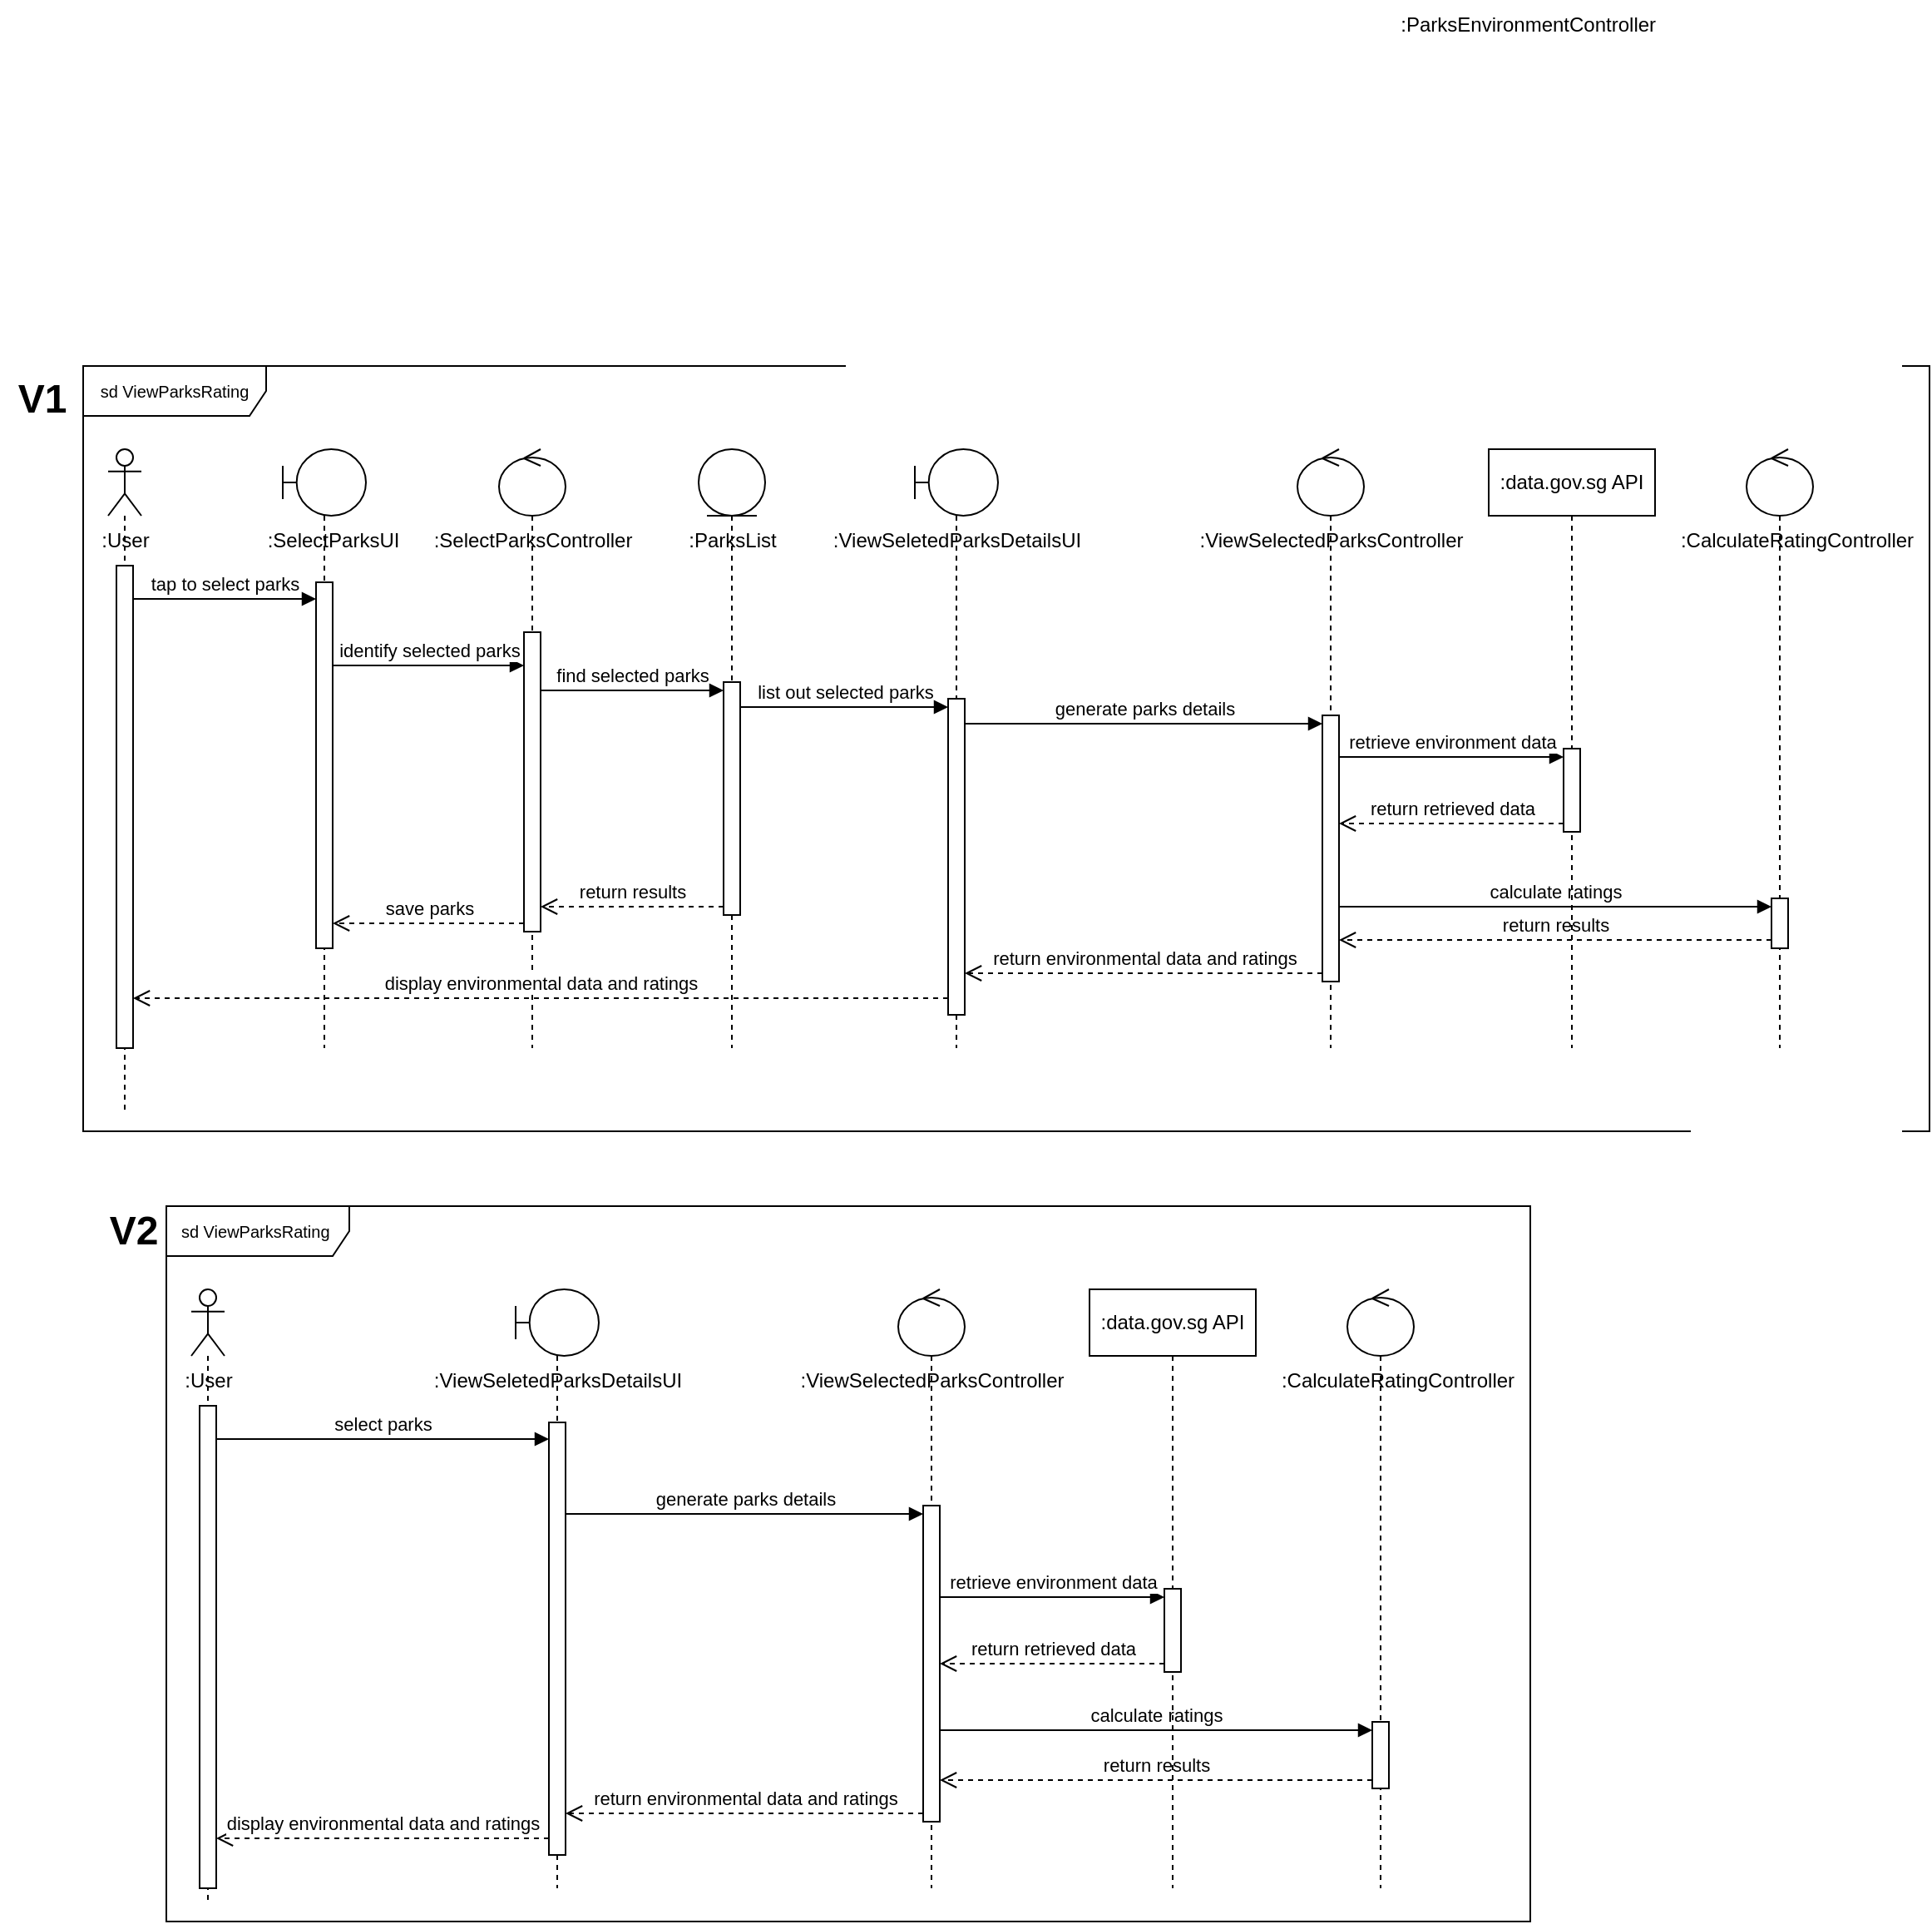<mxfile version="26.1.3" pages="5">
  <diagram name="ViewParksRating" id="2YBvvXClWsGukQMizWep">
    <mxGraphModel dx="2874" dy="780" grid="1" gridSize="10" guides="1" tooltips="1" connect="1" arrows="1" fold="1" page="1" pageScale="1" pageWidth="1200" pageHeight="1600" math="0" shadow="0">
      <root>
        <mxCell id="0" />
        <mxCell id="1" parent="0" />
        <mxCell id="URW-FmImd79woZnqxKxK-1" value="&lt;font style=&quot;font-size: 10px;&quot;&gt;sd ViewParksRating&lt;/font&gt;" style="shape=umlFrame;whiteSpace=wrap;html=1;pointerEvents=0;width=110;height=30;" parent="1" vertex="1">
          <mxGeometry x="-270" y="530" width="1110" height="460" as="geometry" />
        </mxCell>
        <mxCell id="URW-FmImd79woZnqxKxK-5" value="" style="shape=umlLifeline;perimeter=lifelinePerimeter;whiteSpace=wrap;html=1;container=1;dropTarget=0;collapsible=0;recursiveResize=0;outlineConnect=0;portConstraint=eastwest;newEdgeStyle={&quot;curved&quot;:0,&quot;rounded&quot;:0};participant=umlActor;" parent="1" vertex="1">
          <mxGeometry x="-255" y="580" width="20" height="400" as="geometry" />
        </mxCell>
        <mxCell id="URW-FmImd79woZnqxKxK-10" value="" style="html=1;points=[[0,0,0,0,5],[0,1,0,0,-5],[1,0,0,0,5],[1,1,0,0,-5]];perimeter=orthogonalPerimeter;outlineConnect=0;targetShapes=umlLifeline;portConstraint=eastwest;newEdgeStyle={&quot;curved&quot;:0,&quot;rounded&quot;:0};" parent="URW-FmImd79woZnqxKxK-5" vertex="1">
          <mxGeometry x="5" y="70" width="10" height="290" as="geometry" />
        </mxCell>
        <mxCell id="URW-FmImd79woZnqxKxK-7" value="" style="shape=umlLifeline;perimeter=lifelinePerimeter;whiteSpace=wrap;html=1;container=1;dropTarget=0;collapsible=0;recursiveResize=0;outlineConnect=0;portConstraint=eastwest;newEdgeStyle={&quot;curved&quot;:0,&quot;rounded&quot;:0};participant=umlBoundary;" parent="1" vertex="1">
          <mxGeometry x="-150" y="580" width="50" height="360" as="geometry" />
        </mxCell>
        <mxCell id="URW-FmImd79woZnqxKxK-15" value="" style="html=1;points=[[0,0,0,0,5],[0,1,0,0,-5],[1,0,0,0,5],[1,1,0,0,-5]];perimeter=orthogonalPerimeter;outlineConnect=0;targetShapes=umlLifeline;portConstraint=eastwest;newEdgeStyle={&quot;curved&quot;:0,&quot;rounded&quot;:0};" parent="URW-FmImd79woZnqxKxK-7" vertex="1">
          <mxGeometry x="20" y="80" width="10" height="220" as="geometry" />
        </mxCell>
        <mxCell id="URW-FmImd79woZnqxKxK-6" value=":User" style="text;html=1;align=center;verticalAlign=middle;resizable=0;points=[];autosize=1;strokeColor=none;fillColor=none;fontSize=12;" parent="1" vertex="1">
          <mxGeometry x="-270" y="620" width="50" height="30" as="geometry" />
        </mxCell>
        <mxCell id="URW-FmImd79woZnqxKxK-18" value=":SelectParksUI" style="text;html=1;align=center;verticalAlign=middle;resizable=0;points=[];autosize=1;strokeColor=none;fillColor=none;" parent="1" vertex="1">
          <mxGeometry x="-170" y="620" width="100" height="30" as="geometry" />
        </mxCell>
        <mxCell id="URW-FmImd79woZnqxKxK-22" value="" style="shape=umlLifeline;perimeter=lifelinePerimeter;whiteSpace=wrap;html=1;container=1;dropTarget=0;collapsible=0;recursiveResize=0;outlineConnect=0;portConstraint=eastwest;newEdgeStyle={&quot;curved&quot;:0,&quot;rounded&quot;:0};participant=umlControl;size=40;" parent="1" vertex="1">
          <mxGeometry x="-20" y="580" width="40" height="360" as="geometry" />
        </mxCell>
        <mxCell id="URW-FmImd79woZnqxKxK-31" value="" style="html=1;points=[[0,0,0,0,5],[0,1,0,0,-5],[1,0,0,0,5],[1,1,0,0,-5]];perimeter=orthogonalPerimeter;outlineConnect=0;targetShapes=umlLifeline;portConstraint=eastwest;newEdgeStyle={&quot;curved&quot;:0,&quot;rounded&quot;:0};" parent="URW-FmImd79woZnqxKxK-22" vertex="1">
          <mxGeometry x="15" y="110" width="10" height="180" as="geometry" />
        </mxCell>
        <mxCell id="URW-FmImd79woZnqxKxK-28" value=":ParksEnvironmentController&amp;nbsp;" style="text;html=1;align=center;verticalAlign=middle;resizable=0;points=[];autosize=1;strokeColor=none;fillColor=none;" parent="1" vertex="1">
          <mxGeometry x="510" y="310" width="180" height="30" as="geometry" />
        </mxCell>
        <mxCell id="URW-FmImd79woZnqxKxK-29" value=":SelectParksController" style="text;html=1;align=center;verticalAlign=middle;resizable=0;points=[];autosize=1;strokeColor=none;fillColor=none;" parent="1" vertex="1">
          <mxGeometry x="-70" y="620" width="140" height="30" as="geometry" />
        </mxCell>
        <mxCell id="URW-FmImd79woZnqxKxK-32" value="identify selected parks" style="html=1;verticalAlign=bottom;endArrow=block;curved=0;rounded=0;entryX=0;entryY=0;entryDx=0;entryDy=5;" parent="1" edge="1">
          <mxGeometry relative="1" as="geometry">
            <mxPoint x="-120" y="710.0" as="sourcePoint" />
            <mxPoint x="-5" y="710.0" as="targetPoint" />
          </mxGeometry>
        </mxCell>
        <mxCell id="URW-FmImd79woZnqxKxK-34" value="" style="shape=umlLifeline;perimeter=lifelinePerimeter;whiteSpace=wrap;html=1;container=1;dropTarget=0;collapsible=0;recursiveResize=0;outlineConnect=0;portConstraint=eastwest;newEdgeStyle={&quot;curved&quot;:0,&quot;rounded&quot;:0};participant=umlEntity;" parent="1" vertex="1">
          <mxGeometry x="100" y="580" width="40" height="360" as="geometry" />
        </mxCell>
        <mxCell id="rGYAIKC7JgB4Hh0c0iKE-3" value="" style="html=1;points=[[0,0,0,0,5],[0,1,0,0,-5],[1,0,0,0,5],[1,1,0,0,-5]];perimeter=orthogonalPerimeter;outlineConnect=0;targetShapes=umlLifeline;portConstraint=eastwest;newEdgeStyle={&quot;curved&quot;:0,&quot;rounded&quot;:0};" vertex="1" parent="URW-FmImd79woZnqxKxK-34">
          <mxGeometry x="15" y="140" width="10" height="140" as="geometry" />
        </mxCell>
        <mxCell id="URW-FmImd79woZnqxKxK-35" value=":ParksList" style="text;html=1;align=center;verticalAlign=middle;resizable=0;points=[];autosize=1;strokeColor=none;fillColor=none;" parent="1" vertex="1">
          <mxGeometry x="80" y="620" width="80" height="30" as="geometry" />
        </mxCell>
        <mxCell id="URW-FmImd79woZnqxKxK-36" value="" style="shape=umlLifeline;perimeter=lifelinePerimeter;whiteSpace=wrap;html=1;container=1;dropTarget=0;collapsible=0;recursiveResize=0;outlineConnect=0;portConstraint=eastwest;newEdgeStyle={&quot;curved&quot;:0,&quot;rounded&quot;:0};participant=umlBoundary;" parent="1" vertex="1">
          <mxGeometry x="230" y="580" width="50" height="360" as="geometry" />
        </mxCell>
        <mxCell id="rGYAIKC7JgB4Hh0c0iKE-12" value="" style="html=1;points=[[0,0,0,0,5],[0,1,0,0,-5],[1,0,0,0,5],[1,1,0,0,-5]];perimeter=orthogonalPerimeter;outlineConnect=0;targetShapes=umlLifeline;portConstraint=eastwest;newEdgeStyle={&quot;curved&quot;:0,&quot;rounded&quot;:0};" vertex="1" parent="URW-FmImd79woZnqxKxK-36">
          <mxGeometry x="20" y="150" width="10" height="190" as="geometry" />
        </mxCell>
        <mxCell id="URW-FmImd79woZnqxKxK-37" value=":ViewSeletedParksDetailsUI" style="text;html=1;align=center;verticalAlign=middle;resizable=0;points=[];autosize=1;strokeColor=none;fillColor=none;" parent="1" vertex="1">
          <mxGeometry x="170" y="620" width="170" height="30" as="geometry" />
        </mxCell>
        <mxCell id="URW-FmImd79woZnqxKxK-38" value="" style="shape=umlLifeline;perimeter=lifelinePerimeter;whiteSpace=wrap;html=1;container=1;dropTarget=0;collapsible=0;recursiveResize=0;outlineConnect=0;portConstraint=eastwest;newEdgeStyle={&quot;curved&quot;:0,&quot;rounded&quot;:0};participant=umlControl;" parent="1" vertex="1">
          <mxGeometry x="460" y="580" width="40" height="360" as="geometry" />
        </mxCell>
        <mxCell id="rGYAIKC7JgB4Hh0c0iKE-6" value="" style="html=1;points=[[0,0,0,0,5],[0,1,0,0,-5],[1,0,0,0,5],[1,1,0,0,-5]];perimeter=orthogonalPerimeter;outlineConnect=0;targetShapes=umlLifeline;portConstraint=eastwest;newEdgeStyle={&quot;curved&quot;:0,&quot;rounded&quot;:0};" vertex="1" parent="URW-FmImd79woZnqxKxK-38">
          <mxGeometry x="15" y="160" width="10" height="160" as="geometry" />
        </mxCell>
        <mxCell id="URW-FmImd79woZnqxKxK-39" value=":ViewSelectedParksController" style="text;html=1;align=center;verticalAlign=middle;resizable=0;points=[];autosize=1;strokeColor=none;fillColor=none;" parent="1" vertex="1">
          <mxGeometry x="390" y="620" width="180" height="30" as="geometry" />
        </mxCell>
        <mxCell id="rGYAIKC7JgB4Hh0c0iKE-1" value="" style="shape=umlLifeline;perimeter=lifelinePerimeter;whiteSpace=wrap;html=1;container=1;dropTarget=0;collapsible=0;recursiveResize=0;outlineConnect=0;portConstraint=eastwest;newEdgeStyle={&quot;curved&quot;:0,&quot;rounded&quot;:0};participant=umlControl;" vertex="1" parent="1">
          <mxGeometry x="730" y="580" width="40" height="360" as="geometry" />
        </mxCell>
        <mxCell id="rGYAIKC7JgB4Hh0c0iKE-15" value="" style="html=1;points=[[0,0,0,0,5],[0,1,0,0,-5],[1,0,0,0,5],[1,1,0,0,-5]];perimeter=orthogonalPerimeter;outlineConnect=0;targetShapes=umlLifeline;portConstraint=eastwest;newEdgeStyle={&quot;curved&quot;:0,&quot;rounded&quot;:0};" vertex="1" parent="rGYAIKC7JgB4Hh0c0iKE-1">
          <mxGeometry x="15" y="270" width="10" height="30" as="geometry" />
        </mxCell>
        <mxCell id="rGYAIKC7JgB4Hh0c0iKE-2" value=":CalculateRatingController" style="text;html=1;align=center;verticalAlign=middle;resizable=0;points=[];autosize=1;strokeColor=none;fillColor=none;" vertex="1" parent="1">
          <mxGeometry x="680" y="620" width="160" height="30" as="geometry" />
        </mxCell>
        <mxCell id="URW-FmImd79woZnqxKxK-27" value="return retrieved data" style="html=1;verticalAlign=bottom;endArrow=open;dashed=1;endSize=8;curved=0;rounded=0;exitX=0;exitY=1;exitDx=0;exitDy=-5;" parent="1" edge="1" target="rGYAIKC7JgB4Hh0c0iKE-6">
          <mxGeometry relative="1" as="geometry">
            <mxPoint x="550" y="835" as="targetPoint" />
            <mxPoint x="620" y="805" as="sourcePoint" />
          </mxGeometry>
        </mxCell>
        <mxCell id="URW-FmImd79woZnqxKxK-26" value="retrieve environment data" style="html=1;verticalAlign=bottom;endArrow=block;curved=0;rounded=0;entryX=0;entryY=0;entryDx=0;entryDy=5;" parent="1" edge="1" source="rGYAIKC7JgB4Hh0c0iKE-6">
          <mxGeometry relative="1" as="geometry">
            <mxPoint x="490" y="765" as="sourcePoint" />
            <mxPoint x="620" y="765" as="targetPoint" />
          </mxGeometry>
        </mxCell>
        <mxCell id="URW-FmImd79woZnqxKxK-33" value="save parks" style="html=1;verticalAlign=bottom;endArrow=open;dashed=1;endSize=8;curved=0;rounded=0;exitX=0;exitY=1;exitDx=0;exitDy=-5;" parent="1" source="URW-FmImd79woZnqxKxK-31" edge="1" target="URW-FmImd79woZnqxKxK-15">
          <mxGeometry relative="1" as="geometry">
            <mxPoint x="-75" y="765" as="targetPoint" />
          </mxGeometry>
        </mxCell>
        <mxCell id="rGYAIKC7JgB4Hh0c0iKE-4" value="find selected parks" style="html=1;verticalAlign=bottom;endArrow=block;curved=0;rounded=0;entryX=0;entryY=0;entryDx=0;entryDy=5;" edge="1" target="rGYAIKC7JgB4Hh0c0iKE-3" parent="1" source="URW-FmImd79woZnqxKxK-31">
          <mxGeometry relative="1" as="geometry">
            <mxPoint x="10" y="725" as="sourcePoint" />
            <mxPoint as="offset" />
          </mxGeometry>
        </mxCell>
        <mxCell id="rGYAIKC7JgB4Hh0c0iKE-5" value="return results" style="html=1;verticalAlign=bottom;endArrow=open;dashed=1;endSize=8;curved=0;rounded=0;exitX=0;exitY=1;exitDx=0;exitDy=-5;" edge="1" source="rGYAIKC7JgB4Hh0c0iKE-3" parent="1" target="URW-FmImd79woZnqxKxK-31">
          <mxGeometry relative="1" as="geometry">
            <mxPoint x="45" y="795" as="targetPoint" />
          </mxGeometry>
        </mxCell>
        <mxCell id="rGYAIKC7JgB4Hh0c0iKE-7" value="generate parks details" style="html=1;verticalAlign=bottom;endArrow=block;curved=0;rounded=0;entryX=0;entryY=0;entryDx=0;entryDy=5;" edge="1" target="rGYAIKC7JgB4Hh0c0iKE-6" parent="1" source="rGYAIKC7JgB4Hh0c0iKE-12">
          <mxGeometry relative="1" as="geometry">
            <mxPoint x="185" y="745" as="sourcePoint" />
          </mxGeometry>
        </mxCell>
        <mxCell id="rGYAIKC7JgB4Hh0c0iKE-8" value="return environmental data and ratings" style="html=1;verticalAlign=bottom;endArrow=open;dashed=1;endSize=8;curved=0;rounded=0;exitX=0;exitY=1;exitDx=0;exitDy=-5;" edge="1" source="rGYAIKC7JgB4Hh0c0iKE-6" parent="1" target="rGYAIKC7JgB4Hh0c0iKE-12">
          <mxGeometry relative="1" as="geometry">
            <mxPoint x="185" y="815" as="targetPoint" />
          </mxGeometry>
        </mxCell>
        <mxCell id="rGYAIKC7JgB4Hh0c0iKE-13" value="list out selected parks" style="html=1;verticalAlign=bottom;endArrow=block;curved=0;rounded=0;entryX=0;entryY=0;entryDx=0;entryDy=5;" edge="1" target="rGYAIKC7JgB4Hh0c0iKE-12" parent="1" source="rGYAIKC7JgB4Hh0c0iKE-3">
          <mxGeometry relative="1" as="geometry">
            <mxPoint x="160" y="760" as="sourcePoint" />
          </mxGeometry>
        </mxCell>
        <mxCell id="rGYAIKC7JgB4Hh0c0iKE-16" value="calculate ratings" style="html=1;verticalAlign=bottom;endArrow=block;curved=0;rounded=0;entryX=0;entryY=0;entryDx=0;entryDy=5;" edge="1" target="rGYAIKC7JgB4Hh0c0iKE-15" parent="1" source="rGYAIKC7JgB4Hh0c0iKE-6">
          <mxGeometry relative="1" as="geometry">
            <mxPoint x="675" y="795" as="sourcePoint" />
          </mxGeometry>
        </mxCell>
        <mxCell id="rGYAIKC7JgB4Hh0c0iKE-17" value="return results" style="html=1;verticalAlign=bottom;endArrow=open;dashed=1;endSize=8;curved=0;rounded=0;exitX=0;exitY=1;exitDx=0;exitDy=-5;" edge="1" source="rGYAIKC7JgB4Hh0c0iKE-15" parent="1" target="rGYAIKC7JgB4Hh0c0iKE-6">
          <mxGeometry relative="1" as="geometry">
            <mxPoint x="675" y="865" as="targetPoint" />
          </mxGeometry>
        </mxCell>
        <mxCell id="rGYAIKC7JgB4Hh0c0iKE-18" value="&lt;span style=&quot;text-wrap-mode: nowrap;&quot;&gt;:data.gov.sg API&lt;/span&gt;" style="shape=umlLifeline;perimeter=lifelinePerimeter;whiteSpace=wrap;html=1;container=1;dropTarget=0;collapsible=0;recursiveResize=0;outlineConnect=0;portConstraint=eastwest;newEdgeStyle={&quot;curved&quot;:0,&quot;rounded&quot;:0};" vertex="1" parent="1">
          <mxGeometry x="575" y="580" width="100" height="360" as="geometry" />
        </mxCell>
        <mxCell id="rGYAIKC7JgB4Hh0c0iKE-20" value="" style="html=1;points=[[0,0,0,0,5],[0,1,0,0,-5],[1,0,0,0,5],[1,1,0,0,-5]];perimeter=orthogonalPerimeter;outlineConnect=0;targetShapes=umlLifeline;portConstraint=eastwest;newEdgeStyle={&quot;curved&quot;:0,&quot;rounded&quot;:0};" vertex="1" parent="rGYAIKC7JgB4Hh0c0iKE-18">
          <mxGeometry x="45" y="180" width="10" height="50" as="geometry" />
        </mxCell>
        <mxCell id="rGYAIKC7JgB4Hh0c0iKE-23" value="tap to select parks" style="html=1;verticalAlign=bottom;endArrow=block;curved=0;rounded=0;" edge="1" parent="1">
          <mxGeometry width="80" relative="1" as="geometry">
            <mxPoint x="-240" y="670" as="sourcePoint" />
            <mxPoint x="-130" y="670" as="targetPoint" />
          </mxGeometry>
        </mxCell>
        <mxCell id="5LRAVT2KWVwg8xesLyph-1" value="display environmental data and ratings" style="html=1;verticalAlign=bottom;endArrow=open;dashed=1;endSize=8;curved=0;rounded=0;" edge="1" parent="1">
          <mxGeometry relative="1" as="geometry">
            <mxPoint x="-240" y="910" as="targetPoint" />
            <mxPoint x="250" y="910" as="sourcePoint" />
          </mxGeometry>
        </mxCell>
        <mxCell id="5LRAVT2KWVwg8xesLyph-2" value="&lt;font style=&quot;font-size: 10px;&quot;&gt;sd ViewParksRating&amp;nbsp;&lt;/font&gt;" style="shape=umlFrame;whiteSpace=wrap;html=1;pointerEvents=0;width=110;height=30;" vertex="1" parent="1">
          <mxGeometry x="-220" y="1035" width="820" height="430" as="geometry" />
        </mxCell>
        <mxCell id="5LRAVT2KWVwg8xesLyph-3" value="" style="shape=umlLifeline;perimeter=lifelinePerimeter;whiteSpace=wrap;html=1;container=1;dropTarget=0;collapsible=0;recursiveResize=0;outlineConnect=0;portConstraint=eastwest;newEdgeStyle={&quot;curved&quot;:0,&quot;rounded&quot;:0};participant=umlActor;" vertex="1" parent="1">
          <mxGeometry x="-205" y="1085" width="20" height="370" as="geometry" />
        </mxCell>
        <mxCell id="5LRAVT2KWVwg8xesLyph-4" value="" style="html=1;points=[[0,0,0,0,5],[0,1,0,0,-5],[1,0,0,0,5],[1,1,0,0,-5]];perimeter=orthogonalPerimeter;outlineConnect=0;targetShapes=umlLifeline;portConstraint=eastwest;newEdgeStyle={&quot;curved&quot;:0,&quot;rounded&quot;:0};" vertex="1" parent="5LRAVT2KWVwg8xesLyph-3">
          <mxGeometry x="5" y="70" width="10" height="290" as="geometry" />
        </mxCell>
        <mxCell id="5LRAVT2KWVwg8xesLyph-7" value=":User" style="text;html=1;align=center;verticalAlign=middle;resizable=0;points=[];autosize=1;strokeColor=none;fillColor=none;fontSize=12;" vertex="1" parent="1">
          <mxGeometry x="-220" y="1125" width="50" height="30" as="geometry" />
        </mxCell>
        <mxCell id="5LRAVT2KWVwg8xesLyph-16" value="" style="shape=umlLifeline;perimeter=lifelinePerimeter;whiteSpace=wrap;html=1;container=1;dropTarget=0;collapsible=0;recursiveResize=0;outlineConnect=0;portConstraint=eastwest;newEdgeStyle={&quot;curved&quot;:0,&quot;rounded&quot;:0};participant=umlBoundary;" vertex="1" parent="1">
          <mxGeometry x="-10" y="1085" width="50" height="360" as="geometry" />
        </mxCell>
        <mxCell id="5LRAVT2KWVwg8xesLyph-17" value="" style="html=1;points=[[0,0,0,0,5],[0,1,0,0,-5],[1,0,0,0,5],[1,1,0,0,-5]];perimeter=orthogonalPerimeter;outlineConnect=0;targetShapes=umlLifeline;portConstraint=eastwest;newEdgeStyle={&quot;curved&quot;:0,&quot;rounded&quot;:0};" vertex="1" parent="5LRAVT2KWVwg8xesLyph-16">
          <mxGeometry x="20" y="80" width="10" height="260" as="geometry" />
        </mxCell>
        <mxCell id="5LRAVT2KWVwg8xesLyph-18" value=":ViewSeletedParksDetailsUI" style="text;html=1;align=center;verticalAlign=middle;resizable=0;points=[];autosize=1;strokeColor=none;fillColor=none;" vertex="1" parent="1">
          <mxGeometry x="-70" y="1125" width="170" height="30" as="geometry" />
        </mxCell>
        <mxCell id="5LRAVT2KWVwg8xesLyph-19" value="" style="shape=umlLifeline;perimeter=lifelinePerimeter;whiteSpace=wrap;html=1;container=1;dropTarget=0;collapsible=0;recursiveResize=0;outlineConnect=0;portConstraint=eastwest;newEdgeStyle={&quot;curved&quot;:0,&quot;rounded&quot;:0};participant=umlControl;" vertex="1" parent="1">
          <mxGeometry x="220" y="1085" width="40" height="360" as="geometry" />
        </mxCell>
        <mxCell id="5LRAVT2KWVwg8xesLyph-20" value="" style="html=1;points=[[0,0,0,0,5],[0,1,0,0,-5],[1,0,0,0,5],[1,1,0,0,-5]];perimeter=orthogonalPerimeter;outlineConnect=0;targetShapes=umlLifeline;portConstraint=eastwest;newEdgeStyle={&quot;curved&quot;:0,&quot;rounded&quot;:0};" vertex="1" parent="5LRAVT2KWVwg8xesLyph-19">
          <mxGeometry x="15" y="130" width="10" height="190" as="geometry" />
        </mxCell>
        <mxCell id="5LRAVT2KWVwg8xesLyph-21" value=":ViewSelectedParksController" style="text;html=1;align=center;verticalAlign=middle;resizable=0;points=[];autosize=1;strokeColor=none;fillColor=none;" vertex="1" parent="1">
          <mxGeometry x="150" y="1125" width="180" height="30" as="geometry" />
        </mxCell>
        <mxCell id="5LRAVT2KWVwg8xesLyph-22" value="" style="shape=umlLifeline;perimeter=lifelinePerimeter;whiteSpace=wrap;html=1;container=1;dropTarget=0;collapsible=0;recursiveResize=0;outlineConnect=0;portConstraint=eastwest;newEdgeStyle={&quot;curved&quot;:0,&quot;rounded&quot;:0};participant=umlControl;" vertex="1" parent="1">
          <mxGeometry x="490" y="1085" width="40" height="360" as="geometry" />
        </mxCell>
        <mxCell id="5LRAVT2KWVwg8xesLyph-23" value="" style="html=1;points=[[0,0,0,0,5],[0,1,0,0,-5],[1,0,0,0,5],[1,1,0,0,-5]];perimeter=orthogonalPerimeter;outlineConnect=0;targetShapes=umlLifeline;portConstraint=eastwest;newEdgeStyle={&quot;curved&quot;:0,&quot;rounded&quot;:0};" vertex="1" parent="5LRAVT2KWVwg8xesLyph-22">
          <mxGeometry x="15" y="260" width="10" height="40" as="geometry" />
        </mxCell>
        <mxCell id="5LRAVT2KWVwg8xesLyph-24" value=":CalculateRatingController" style="text;html=1;align=center;verticalAlign=middle;resizable=0;points=[];autosize=1;strokeColor=none;fillColor=none;" vertex="1" parent="1">
          <mxGeometry x="440" y="1125" width="160" height="30" as="geometry" />
        </mxCell>
        <mxCell id="5LRAVT2KWVwg8xesLyph-25" value="return retrieved data" style="html=1;verticalAlign=bottom;endArrow=open;dashed=1;endSize=8;curved=0;rounded=0;exitX=0;exitY=1;exitDx=0;exitDy=-5;" edge="1" parent="1" target="5LRAVT2KWVwg8xesLyph-20">
          <mxGeometry relative="1" as="geometry">
            <mxPoint x="310" y="1340" as="targetPoint" />
            <mxPoint x="380" y="1310" as="sourcePoint" />
          </mxGeometry>
        </mxCell>
        <mxCell id="5LRAVT2KWVwg8xesLyph-26" value="retrieve environment data" style="html=1;verticalAlign=bottom;endArrow=block;curved=0;rounded=0;entryX=0;entryY=0;entryDx=0;entryDy=5;" edge="1" parent="1" source="5LRAVT2KWVwg8xesLyph-20">
          <mxGeometry relative="1" as="geometry">
            <mxPoint x="250" y="1270" as="sourcePoint" />
            <mxPoint x="380" y="1270" as="targetPoint" />
          </mxGeometry>
        </mxCell>
        <mxCell id="5LRAVT2KWVwg8xesLyph-30" value="generate parks details" style="html=1;verticalAlign=bottom;endArrow=block;curved=0;rounded=0;entryX=0;entryY=0;entryDx=0;entryDy=5;" edge="1" parent="1" source="5LRAVT2KWVwg8xesLyph-17" target="5LRAVT2KWVwg8xesLyph-20">
          <mxGeometry relative="1" as="geometry">
            <mxPoint x="-55" y="1250" as="sourcePoint" />
          </mxGeometry>
        </mxCell>
        <mxCell id="5LRAVT2KWVwg8xesLyph-31" value="return environmental data and ratings" style="html=1;verticalAlign=bottom;endArrow=open;dashed=1;endSize=8;curved=0;rounded=0;exitX=0;exitY=1;exitDx=0;exitDy=-5;" edge="1" parent="1" source="5LRAVT2KWVwg8xesLyph-20" target="5LRAVT2KWVwg8xesLyph-17">
          <mxGeometry relative="1" as="geometry">
            <mxPoint x="-55" y="1320" as="targetPoint" />
          </mxGeometry>
        </mxCell>
        <mxCell id="5LRAVT2KWVwg8xesLyph-33" value="calculate ratings" style="html=1;verticalAlign=bottom;endArrow=block;curved=0;rounded=0;entryX=0;entryY=0;entryDx=0;entryDy=5;" edge="1" parent="1" source="5LRAVT2KWVwg8xesLyph-20" target="5LRAVT2KWVwg8xesLyph-23">
          <mxGeometry relative="1" as="geometry">
            <mxPoint x="435" y="1300" as="sourcePoint" />
          </mxGeometry>
        </mxCell>
        <mxCell id="5LRAVT2KWVwg8xesLyph-34" value="return results" style="html=1;verticalAlign=bottom;endArrow=open;dashed=1;endSize=8;curved=0;rounded=0;exitX=0;exitY=1;exitDx=0;exitDy=-5;" edge="1" parent="1" source="5LRAVT2KWVwg8xesLyph-23" target="5LRAVT2KWVwg8xesLyph-20">
          <mxGeometry relative="1" as="geometry">
            <mxPoint x="435" y="1370" as="targetPoint" />
          </mxGeometry>
        </mxCell>
        <mxCell id="5LRAVT2KWVwg8xesLyph-35" value="&lt;span style=&quot;text-wrap-mode: nowrap;&quot;&gt;:data.gov.sg API&lt;/span&gt;" style="shape=umlLifeline;perimeter=lifelinePerimeter;whiteSpace=wrap;html=1;container=1;dropTarget=0;collapsible=0;recursiveResize=0;outlineConnect=0;portConstraint=eastwest;newEdgeStyle={&quot;curved&quot;:0,&quot;rounded&quot;:0};" vertex="1" parent="1">
          <mxGeometry x="335" y="1085" width="100" height="360" as="geometry" />
        </mxCell>
        <mxCell id="5LRAVT2KWVwg8xesLyph-36" value="" style="html=1;points=[[0,0,0,0,5],[0,1,0,0,-5],[1,0,0,0,5],[1,1,0,0,-5]];perimeter=orthogonalPerimeter;outlineConnect=0;targetShapes=umlLifeline;portConstraint=eastwest;newEdgeStyle={&quot;curved&quot;:0,&quot;rounded&quot;:0};" vertex="1" parent="5LRAVT2KWVwg8xesLyph-35">
          <mxGeometry x="45" y="180" width="10" height="50" as="geometry" />
        </mxCell>
        <mxCell id="5LRAVT2KWVwg8xesLyph-37" value="select parks" style="html=1;verticalAlign=bottom;endArrow=block;curved=0;rounded=0;" edge="1" parent="1" target="5LRAVT2KWVwg8xesLyph-17">
          <mxGeometry width="80" relative="1" as="geometry">
            <mxPoint x="-190" y="1175" as="sourcePoint" />
            <mxPoint x="-80" y="1175" as="targetPoint" />
          </mxGeometry>
        </mxCell>
        <mxCell id="5LRAVT2KWVwg8xesLyph-38" value="display environmental data and ratings" style="html=1;verticalAlign=bottom;endArrow=open;dashed=1;endSize=8;curved=0;rounded=0;" edge="1" parent="1" source="5LRAVT2KWVwg8xesLyph-17">
          <mxGeometry relative="1" as="geometry">
            <mxPoint x="-190" y="1415" as="targetPoint" />
            <mxPoint x="300" y="1415" as="sourcePoint" />
          </mxGeometry>
        </mxCell>
        <mxCell id="5LRAVT2KWVwg8xesLyph-42" value="&lt;b&gt;&lt;font style=&quot;font-size: 24px;&quot;&gt;V2&lt;/font&gt;&lt;/b&gt;" style="text;html=1;align=center;verticalAlign=middle;resizable=0;points=[];autosize=1;strokeColor=none;fillColor=none;" vertex="1" parent="1">
          <mxGeometry x="-265" y="1030" width="50" height="40" as="geometry" />
        </mxCell>
        <mxCell id="5LRAVT2KWVwg8xesLyph-43" value="&lt;b&gt;&lt;font style=&quot;font-size: 24px;&quot;&gt;V1&lt;/font&gt;&lt;/b&gt;" style="text;html=1;align=center;verticalAlign=middle;resizable=0;points=[];autosize=1;strokeColor=none;fillColor=none;" vertex="1" parent="1">
          <mxGeometry x="-320" y="530" width="50" height="40" as="geometry" />
        </mxCell>
      </root>
    </mxGraphModel>
  </diagram>
  <diagram id="0iObIfDYAEfxCj2d-u7H" name="Login">
    <mxGraphModel dx="2595" dy="650" grid="1" gridSize="10" guides="1" tooltips="1" connect="1" arrows="1" fold="1" page="1" pageScale="1" pageWidth="1200" pageHeight="1600" math="0" shadow="0">
      <root>
        <mxCell id="0" />
        <mxCell id="1" parent="0" />
        <mxCell id="km_z0ZgB3tQhdN6OHfxL-1" value="&lt;font style=&quot;font-size: 10px;&quot;&gt;sd Login&lt;/font&gt;" style="shape=umlFrame;whiteSpace=wrap;html=1;pointerEvents=0;width=110;height=30;" vertex="1" parent="1">
          <mxGeometry x="-390" y="530" width="640" height="550" as="geometry" />
        </mxCell>
        <mxCell id="km_z0ZgB3tQhdN6OHfxL-2" value="" style="shape=umlLifeline;perimeter=lifelinePerimeter;whiteSpace=wrap;html=1;container=1;dropTarget=0;collapsible=0;recursiveResize=0;outlineConnect=0;portConstraint=eastwest;newEdgeStyle={&quot;curved&quot;:0,&quot;rounded&quot;:0};participant=umlActor;" vertex="1" parent="1">
          <mxGeometry x="-265" y="580" width="20" height="490" as="geometry" />
        </mxCell>
        <mxCell id="km_z0ZgB3tQhdN6OHfxL-3" value="" style="html=1;points=[[0,0,0,0,5],[0,1,0,0,-5],[1,0,0,0,5],[1,1,0,0,-5]];perimeter=orthogonalPerimeter;outlineConnect=0;targetShapes=umlLifeline;portConstraint=eastwest;newEdgeStyle={&quot;curved&quot;:0,&quot;rounded&quot;:0};" vertex="1" parent="km_z0ZgB3tQhdN6OHfxL-2">
          <mxGeometry x="5" y="70" width="10" height="400" as="geometry" />
        </mxCell>
        <mxCell id="km_z0ZgB3tQhdN6OHfxL-4" value="" style="shape=umlLifeline;perimeter=lifelinePerimeter;whiteSpace=wrap;html=1;container=1;dropTarget=0;collapsible=0;recursiveResize=0;outlineConnect=0;portConstraint=eastwest;newEdgeStyle={&quot;curved&quot;:0,&quot;rounded&quot;:0};participant=umlBoundary;" vertex="1" parent="1">
          <mxGeometry x="-100" y="580" width="50" height="490" as="geometry" />
        </mxCell>
        <mxCell id="km_z0ZgB3tQhdN6OHfxL-5" value="" style="html=1;points=[[0,0,0,0,5],[0,1,0,0,-5],[1,0,0,0,5],[1,1,0,0,-5]];perimeter=orthogonalPerimeter;outlineConnect=0;targetShapes=umlLifeline;portConstraint=eastwest;newEdgeStyle={&quot;curved&quot;:0,&quot;rounded&quot;:0};" vertex="1" parent="km_z0ZgB3tQhdN6OHfxL-4">
          <mxGeometry x="20" y="90" width="10" height="170" as="geometry" />
        </mxCell>
        <mxCell id="km_z0ZgB3tQhdN6OHfxL-6" value=":User" style="text;html=1;align=center;verticalAlign=middle;resizable=0;points=[];autosize=1;strokeColor=none;fillColor=none;fontSize=12;" vertex="1" parent="1">
          <mxGeometry x="-280" y="620" width="50" height="30" as="geometry" />
        </mxCell>
        <mxCell id="km_z0ZgB3tQhdN6OHfxL-7" value=":LoginUI" style="text;html=1;align=center;verticalAlign=middle;resizable=0;points=[];autosize=1;strokeColor=none;fillColor=none;" vertex="1" parent="1">
          <mxGeometry x="-105" y="620" width="70" height="30" as="geometry" />
        </mxCell>
        <mxCell id="km_z0ZgB3tQhdN6OHfxL-8" value="" style="shape=umlLifeline;perimeter=lifelinePerimeter;whiteSpace=wrap;html=1;container=1;dropTarget=0;collapsible=0;recursiveResize=0;outlineConnect=0;portConstraint=eastwest;newEdgeStyle={&quot;curved&quot;:0,&quot;rounded&quot;:0};participant=umlControl;size=40;" vertex="1" parent="1">
          <mxGeometry x="30" y="580" width="40" height="490" as="geometry" />
        </mxCell>
        <mxCell id="km_z0ZgB3tQhdN6OHfxL-9" value="" style="html=1;points=[[0,0,0,0,5],[0,1,0,0,-5],[1,0,0,0,5],[1,1,0,0,-5]];perimeter=orthogonalPerimeter;outlineConnect=0;targetShapes=umlLifeline;portConstraint=eastwest;newEdgeStyle={&quot;curved&quot;:0,&quot;rounded&quot;:0};" vertex="1" parent="km_z0ZgB3tQhdN6OHfxL-8">
          <mxGeometry x="15" y="110" width="10" height="140" as="geometry" />
        </mxCell>
        <mxCell id="km_z0ZgB3tQhdN6OHfxL-10" value=":LoginController" style="text;html=1;align=center;verticalAlign=middle;resizable=0;points=[];autosize=1;strokeColor=none;fillColor=none;" vertex="1" parent="1">
          <mxGeometry x="-5" y="620" width="110" height="30" as="geometry" />
        </mxCell>
        <mxCell id="km_z0ZgB3tQhdN6OHfxL-11" value="validate user" style="html=1;verticalAlign=bottom;endArrow=block;curved=0;rounded=0;entryX=0;entryY=0;entryDx=0;entryDy=5;" edge="1" parent="1" source="km_z0ZgB3tQhdN6OHfxL-5" target="km_z0ZgB3tQhdN6OHfxL-9">
          <mxGeometry relative="1" as="geometry">
            <mxPoint x="-25" y="695" as="sourcePoint" />
          </mxGeometry>
        </mxCell>
        <mxCell id="km_z0ZgB3tQhdN6OHfxL-14" value=":GoogleAccountServer" style="text;html=1;align=center;verticalAlign=middle;resizable=0;points=[];autosize=1;strokeColor=none;fillColor=none;" vertex="1" parent="1">
          <mxGeometry x="90" y="620" width="140" height="30" as="geometry" />
        </mxCell>
        <mxCell id="km_z0ZgB3tQhdN6OHfxL-26" value="clear password box and inform&lt;div&gt;user email/pw incorrect&lt;/div&gt;" style="html=1;verticalAlign=bottom;endArrow=open;dashed=1;endSize=8;curved=0;rounded=0;" edge="1" parent="1">
          <mxGeometry x="-0.059" relative="1" as="geometry">
            <mxPoint x="-249.46" y="1030" as="targetPoint" />
            <mxPoint x="-79.46" y="1030" as="sourcePoint" />
            <mxPoint as="offset" />
          </mxGeometry>
        </mxCell>
        <mxCell id="km_z0ZgB3tQhdN6OHfxL-28" value="authencation" style="html=1;verticalAlign=bottom;endArrow=block;curved=0;rounded=0;" edge="1" parent="1">
          <mxGeometry relative="1" as="geometry">
            <mxPoint x="55" y="710" as="sourcePoint" />
            <mxPoint as="offset" />
            <mxPoint x="155" y="710" as="targetPoint" />
          </mxGeometry>
        </mxCell>
        <mxCell id="km_z0ZgB3tQhdN6OHfxL-29" value="authencation pass" style="html=1;verticalAlign=bottom;endArrow=open;dashed=1;endSize=8;curved=0;rounded=0;" edge="1" parent="1">
          <mxGeometry relative="1" as="geometry">
            <mxPoint x="55.54" y="900" as="targetPoint" />
            <mxPoint x="155.54" y="900.0" as="sourcePoint" />
            <mxPoint as="offset" />
          </mxGeometry>
        </mxCell>
        <mxCell id="km_z0ZgB3tQhdN6OHfxL-37" value="input email and password" style="html=1;verticalAlign=bottom;endArrow=block;curved=0;rounded=0;" edge="1" parent="1">
          <mxGeometry width="80" relative="1" as="geometry">
            <mxPoint x="-250" y="680" as="sourcePoint" />
            <mxPoint x="-80" y="680" as="targetPoint" />
          </mxGeometry>
        </mxCell>
        <mxCell id="km_z0ZgB3tQhdN6OHfxL-42" value="" style="shape=umlLifeline;perimeter=lifelinePerimeter;whiteSpace=wrap;html=1;container=1;dropTarget=0;collapsible=0;recursiveResize=0;outlineConnect=0;portConstraint=eastwest;newEdgeStyle={&quot;curved&quot;:0,&quot;rounded&quot;:0};participant=umlEntity;" vertex="1" parent="1">
          <mxGeometry x="140" y="580" width="40" height="490" as="geometry" />
        </mxCell>
        <mxCell id="Fulu9amfF-vcKD1iyTps-1" value="" style="html=1;points=[[0,0,0,0,5],[0,1,0,0,-5],[1,0,0,0,5],[1,1,0,0,-5]];perimeter=orthogonalPerimeter;outlineConnect=0;targetShapes=umlLifeline;portConstraint=eastwest;newEdgeStyle={&quot;curved&quot;:0,&quot;rounded&quot;:0};" vertex="1" parent="km_z0ZgB3tQhdN6OHfxL-42">
          <mxGeometry x="15" y="120" width="10" height="350" as="geometry" />
        </mxCell>
        <mxCell id="2aG0f4W7irm4YghDsWL_-1" value="alt" style="shape=umlFrame;whiteSpace=wrap;html=1;pointerEvents=0;" vertex="1" parent="1">
          <mxGeometry x="-339.46" y="860" width="540" height="200" as="geometry" />
        </mxCell>
        <mxCell id="gb5Qcb3uM6Mw1Nb6adZr-1" value="authencation fail" style="html=1;verticalAlign=bottom;endArrow=open;dashed=1;endSize=8;curved=0;rounded=0;" edge="1" parent="1">
          <mxGeometry relative="1" as="geometry">
            <mxPoint x="55.54" y="980" as="targetPoint" />
            <mxPoint x="155.54" y="980" as="sourcePoint" />
            <mxPoint as="offset" />
          </mxGeometry>
        </mxCell>
        <mxCell id="gb5Qcb3uM6Mw1Nb6adZr-2" value="" style="html=1;points=[[0,0,0,0,5],[0,1,0,0,-5],[1,0,0,0,5],[1,1,0,0,-5]];perimeter=orthogonalPerimeter;outlineConnect=0;targetShapes=umlLifeline;portConstraint=eastwest;newEdgeStyle={&quot;curved&quot;:0,&quot;rounded&quot;:0};" vertex="1" parent="1">
          <mxGeometry x="45.54" y="880" width="10" height="60" as="geometry" />
        </mxCell>
        <mxCell id="gb5Qcb3uM6Mw1Nb6adZr-3" value="login successfully" style="html=1;verticalAlign=bottom;endArrow=open;dashed=1;endSize=8;curved=0;rounded=0;" edge="1" parent="1">
          <mxGeometry relative="1" as="geometry">
            <mxPoint x="-69.46" y="909.58" as="targetPoint" />
            <mxPoint x="45.54" y="909.58" as="sourcePoint" />
            <mxPoint as="offset" />
          </mxGeometry>
        </mxCell>
        <mxCell id="gb5Qcb3uM6Mw1Nb6adZr-4" value="" style="endArrow=none;dashed=1;html=1;rounded=0;entryX=1;entryY=0.5;entryDx=0;entryDy=0;entryPerimeter=0;exitX=-0.002;exitY=0.504;exitDx=0;exitDy=0;exitPerimeter=0;" edge="1" parent="1" source="2aG0f4W7irm4YghDsWL_-1" target="2aG0f4W7irm4YghDsWL_-1">
          <mxGeometry width="50" height="50" relative="1" as="geometry">
            <mxPoint x="-299.46" y="990" as="sourcePoint" />
            <mxPoint x="-249.46" y="940" as="targetPoint" />
          </mxGeometry>
        </mxCell>
        <mxCell id="gb5Qcb3uM6Mw1Nb6adZr-5" value="" style="html=1;points=[[0,0,0,0,5],[0,1,0,0,-5],[1,0,0,0,5],[1,1,0,0,-5]];perimeter=orthogonalPerimeter;outlineConnect=0;targetShapes=umlLifeline;portConstraint=eastwest;newEdgeStyle={&quot;curved&quot;:0,&quot;rounded&quot;:0};" vertex="1" parent="1">
          <mxGeometry x="45.54" y="970" width="10" height="70" as="geometry" />
        </mxCell>
        <mxCell id="gb5Qcb3uM6Mw1Nb6adZr-6" value="login failed" style="html=1;verticalAlign=bottom;endArrow=open;dashed=1;endSize=8;curved=0;rounded=0;" edge="1" parent="1" source="gb5Qcb3uM6Mw1Nb6adZr-5">
          <mxGeometry x="-0.003" relative="1" as="geometry">
            <mxPoint x="-69.463" y="990" as="targetPoint" />
            <mxPoint x="40.54" y="990" as="sourcePoint" />
            <mxPoint as="offset" />
          </mxGeometry>
        </mxCell>
        <mxCell id="gb5Qcb3uM6Mw1Nb6adZr-7" value="" style="html=1;points=[[0,0,0,0,5],[0,1,0,0,-5],[1,0,0,0,5],[1,1,0,0,-5]];perimeter=orthogonalPerimeter;outlineConnect=0;targetShapes=umlLifeline;portConstraint=eastwest;newEdgeStyle={&quot;curved&quot;:0,&quot;rounded&quot;:0};" vertex="1" parent="1">
          <mxGeometry x="-79.46" y="890" width="10" height="50" as="geometry" />
        </mxCell>
        <mxCell id="gb5Qcb3uM6Mw1Nb6adZr-8" value="" style="html=1;points=[[0,0,0,0,5],[0,1,0,0,-5],[1,0,0,0,5],[1,1,0,0,-5]];perimeter=orthogonalPerimeter;outlineConnect=0;targetShapes=umlLifeline;portConstraint=eastwest;newEdgeStyle={&quot;curved&quot;:0,&quot;rounded&quot;:0};" vertex="1" parent="1">
          <mxGeometry x="-79.46" y="980" width="10" height="60" as="geometry" />
        </mxCell>
        <mxCell id="5pxmgC5j4YqFnwAo77Mx-1" value="redirect to internal UI" style="html=1;verticalAlign=bottom;endArrow=open;dashed=1;endSize=8;curved=0;rounded=0;" edge="1" parent="1">
          <mxGeometry relative="1" as="geometry">
            <mxPoint x="-249.46" y="930" as="targetPoint" />
            <mxPoint x="-79.46" y="930" as="sourcePoint" />
            <mxPoint as="offset" />
          </mxGeometry>
        </mxCell>
        <mxCell id="5pxmgC5j4YqFnwAo77Mx-2" value="alt" style="shape=umlFrame;whiteSpace=wrap;html=1;pointerEvents=0;" vertex="1" parent="1">
          <mxGeometry x="-350" y="660" width="300" height="160" as="geometry" />
        </mxCell>
        <mxCell id="i-lve_mZamGERfFKKuIs-1" value="login as guest&amp;nbsp;" style="html=1;verticalAlign=bottom;endArrow=block;curved=0;rounded=0;" edge="1" parent="1">
          <mxGeometry width="80" relative="1" as="geometry">
            <mxPoint x="-250" y="780" as="sourcePoint" />
            <mxPoint x="-80" y="780" as="targetPoint" />
          </mxGeometry>
        </mxCell>
        <mxCell id="i-lve_mZamGERfFKKuIs-2" value="redirect to internal UI" style="html=1;verticalAlign=bottom;endArrow=open;dashed=1;endSize=8;curved=0;rounded=0;" edge="1" parent="1">
          <mxGeometry relative="1" as="geometry">
            <mxPoint x="-250" y="810" as="targetPoint" />
            <mxPoint x="-80" y="810" as="sourcePoint" />
            <mxPoint as="offset" />
          </mxGeometry>
        </mxCell>
        <mxCell id="i-lve_mZamGERfFKKuIs-3" value="" style="endArrow=none;dashed=1;html=1;rounded=0;exitX=0;exitY=0.5;exitDx=0;exitDy=0;exitPerimeter=0;entryX=1.003;entryY=0.495;entryDx=0;entryDy=0;entryPerimeter=0;" edge="1" parent="1" source="5pxmgC5j4YqFnwAo77Mx-2" target="5pxmgC5j4YqFnwAo77Mx-2">
          <mxGeometry width="50" height="50" relative="1" as="geometry">
            <mxPoint x="-190" y="760" as="sourcePoint" />
            <mxPoint x="-140" y="710" as="targetPoint" />
          </mxGeometry>
        </mxCell>
      </root>
    </mxGraphModel>
  </diagram>
  <diagram id="YrhM3LAbe3Rgr29cIund" name="SetupAlert">
    <mxGraphModel dx="1434" dy="780" grid="1" gridSize="10" guides="1" tooltips="1" connect="1" arrows="1" fold="1" page="1" pageScale="1" pageWidth="1200" pageHeight="1600" math="0" shadow="0">
      <root>
        <mxCell id="0" />
        <mxCell id="1" parent="0" />
        <mxCell id="EjV0PPh7nJVINyv8IEDC-5" value="loop" style="shape=umlFrame;whiteSpace=wrap;html=1;pointerEvents=0;" parent="1" vertex="1">
          <mxGeometry x="570" y="820" width="470" height="360" as="geometry" />
        </mxCell>
        <mxCell id="9G5tddUVyuciszMmX5qx-1" value="&lt;font style=&quot;font-size: 10px;&quot;&gt;sd SetupAlert&lt;/font&gt;" style="shape=umlFrame;whiteSpace=wrap;html=1;pointerEvents=0;width=110;height=30;" parent="1" vertex="1">
          <mxGeometry x="140" y="700" width="940" height="500" as="geometry" />
        </mxCell>
        <mxCell id="9G5tddUVyuciszMmX5qx-2" value="" style="shape=umlLifeline;perimeter=lifelinePerimeter;whiteSpace=wrap;html=1;container=1;dropTarget=0;collapsible=0;recursiveResize=0;outlineConnect=0;portConstraint=eastwest;newEdgeStyle={&quot;curved&quot;:0,&quot;rounded&quot;:0};participant=umlActor;" parent="1" vertex="1">
          <mxGeometry x="155" y="750" width="20" height="440" as="geometry" />
        </mxCell>
        <mxCell id="9G5tddUVyuciszMmX5qx-3" value="" style="html=1;points=[[0,0,0,0,5],[0,1,0,0,-5],[1,0,0,0,5],[1,1,0,0,-5]];perimeter=orthogonalPerimeter;outlineConnect=0;targetShapes=umlLifeline;portConstraint=eastwest;newEdgeStyle={&quot;curved&quot;:0,&quot;rounded&quot;:0};" parent="9G5tddUVyuciszMmX5qx-2" vertex="1">
          <mxGeometry x="5" y="70" width="10" height="350" as="geometry" />
        </mxCell>
        <mxCell id="9G5tddUVyuciszMmX5qx-4" value=":User" style="text;html=1;align=center;verticalAlign=middle;resizable=0;points=[];autosize=1;strokeColor=none;fillColor=none;fontSize=12;" parent="1" vertex="1">
          <mxGeometry x="140" y="790" width="50" height="30" as="geometry" />
        </mxCell>
        <mxCell id="9G5tddUVyuciszMmX5qx-5" value="" style="shape=umlLifeline;perimeter=lifelinePerimeter;whiteSpace=wrap;html=1;container=1;dropTarget=0;collapsible=0;recursiveResize=0;outlineConnect=0;portConstraint=eastwest;newEdgeStyle={&quot;curved&quot;:0,&quot;rounded&quot;:0};participant=umlBoundary;" parent="1" vertex="1">
          <mxGeometry x="350" y="750" width="50" height="440" as="geometry" />
        </mxCell>
        <mxCell id="9G5tddUVyuciszMmX5qx-6" value="" style="html=1;points=[[0,0,0,0,5],[0,1,0,0,-5],[1,0,0,0,5],[1,1,0,0,-5]];perimeter=orthogonalPerimeter;outlineConnect=0;targetShapes=umlLifeline;portConstraint=eastwest;newEdgeStyle={&quot;curved&quot;:0,&quot;rounded&quot;:0};" parent="9G5tddUVyuciszMmX5qx-5" vertex="1">
          <mxGeometry x="20" y="80" width="10" height="230" as="geometry" />
        </mxCell>
        <mxCell id="9G5tddUVyuciszMmX5qx-7" value=":AlertUI" style="text;html=1;align=center;verticalAlign=middle;resizable=0;points=[];autosize=1;strokeColor=none;fillColor=none;" parent="1" vertex="1">
          <mxGeometry x="345" y="790" width="60" height="30" as="geometry" />
        </mxCell>
        <mxCell id="9G5tddUVyuciszMmX5qx-8" value="" style="shape=umlLifeline;perimeter=lifelinePerimeter;whiteSpace=wrap;html=1;container=1;dropTarget=0;collapsible=0;recursiveResize=0;outlineConnect=0;portConstraint=eastwest;newEdgeStyle={&quot;curved&quot;:0,&quot;rounded&quot;:0};participant=umlControl;" parent="1" vertex="1">
          <mxGeometry x="580" y="750" width="40" height="430" as="geometry" />
        </mxCell>
        <mxCell id="9G5tddUVyuciszMmX5qx-9" value="" style="html=1;points=[[0,0,0,0,5],[0,1,0,0,-5],[1,0,0,0,5],[1,1,0,0,-5]];perimeter=orthogonalPerimeter;outlineConnect=0;targetShapes=umlLifeline;portConstraint=eastwest;newEdgeStyle={&quot;curved&quot;:0,&quot;rounded&quot;:0};" parent="9G5tddUVyuciszMmX5qx-8" vertex="1">
          <mxGeometry x="15" y="100" width="10" height="290" as="geometry" />
        </mxCell>
        <mxCell id="9G5tddUVyuciszMmX5qx-10" value=":AlertController" style="text;html=1;align=center;verticalAlign=middle;resizable=0;points=[];autosize=1;strokeColor=none;fillColor=none;" parent="1" vertex="1">
          <mxGeometry x="550" y="790" width="100" height="30" as="geometry" />
        </mxCell>
        <mxCell id="9G5tddUVyuciszMmX5qx-11" value="" style="shape=umlLifeline;perimeter=lifelinePerimeter;whiteSpace=wrap;html=1;container=1;dropTarget=0;collapsible=0;recursiveResize=0;outlineConnect=0;portConstraint=eastwest;newEdgeStyle={&quot;curved&quot;:0,&quot;rounded&quot;:0};participant=umlControl;" parent="1" vertex="1">
          <mxGeometry x="850" y="750" width="40" height="430" as="geometry" />
        </mxCell>
        <mxCell id="9G5tddUVyuciszMmX5qx-12" value="" style="html=1;points=[[0,0,0,0,5],[0,1,0,0,-5],[1,0,0,0,5],[1,1,0,0,-5]];perimeter=orthogonalPerimeter;outlineConnect=0;targetShapes=umlLifeline;portConstraint=eastwest;newEdgeStyle={&quot;curved&quot;:0,&quot;rounded&quot;:0};" parent="9G5tddUVyuciszMmX5qx-11" vertex="1">
          <mxGeometry x="15" y="300" width="10" height="40" as="geometry" />
        </mxCell>
        <mxCell id="9G5tddUVyuciszMmX5qx-13" value=":CalculateRatingController" style="text;html=1;align=center;verticalAlign=middle;resizable=0;points=[];autosize=1;strokeColor=none;fillColor=none;" parent="1" vertex="1">
          <mxGeometry x="800" y="790" width="160" height="30" as="geometry" />
        </mxCell>
        <mxCell id="9G5tddUVyuciszMmX5qx-14" value="return retrieved data" style="html=1;verticalAlign=bottom;endArrow=open;dashed=1;endSize=8;curved=0;rounded=0;exitX=0;exitY=1;exitDx=0;exitDy=-5;exitPerimeter=0;" parent="1" source="9G5tddUVyuciszMmX5qx-21" target="9G5tddUVyuciszMmX5qx-9" edge="1">
          <mxGeometry relative="1" as="geometry">
            <mxPoint x="670" y="1005" as="targetPoint" />
            <mxPoint x="740" y="975" as="sourcePoint" />
          </mxGeometry>
        </mxCell>
        <mxCell id="9G5tddUVyuciszMmX5qx-15" value="if (time == userSetTime),&lt;br&gt;retrieve environment data" style="html=1;verticalAlign=bottom;endArrow=block;curved=0;rounded=0;" parent="1" edge="1">
          <mxGeometry relative="1" as="geometry">
            <mxPoint x="605.0" y="990" as="sourcePoint" />
            <mxPoint x="740.0" y="990" as="targetPoint" />
          </mxGeometry>
        </mxCell>
        <mxCell id="9G5tddUVyuciszMmX5qx-16" value="setNotification(time, park, label, repeat)" style="html=1;verticalAlign=bottom;endArrow=block;curved=0;rounded=0;entryX=0;entryY=0;entryDx=0;entryDy=5;" parent="1" source="9G5tddUVyuciszMmX5qx-6" target="9G5tddUVyuciszMmX5qx-9" edge="1">
          <mxGeometry x="0.001" relative="1" as="geometry">
            <mxPoint x="305" y="915" as="sourcePoint" />
            <mxPoint as="offset" />
          </mxGeometry>
        </mxCell>
        <mxCell id="9G5tddUVyuciszMmX5qx-17" value="save setting" style="html=1;verticalAlign=bottom;endArrow=open;dashed=1;endSize=8;curved=0;rounded=0;exitX=0;exitY=1;exitDx=0;exitDy=-5;" parent="1" edge="1">
          <mxGeometry relative="1" as="geometry">
            <mxPoint x="380.0" y="880.0" as="targetPoint" />
            <mxPoint x="595.0" y="880.0" as="sourcePoint" />
          </mxGeometry>
        </mxCell>
        <mxCell id="9G5tddUVyuciszMmX5qx-18" value="calculate ratings" style="html=1;verticalAlign=bottom;endArrow=block;curved=0;rounded=0;entryX=0;entryY=0;entryDx=0;entryDy=5;" parent="1" source="9G5tddUVyuciszMmX5qx-9" target="9G5tddUVyuciszMmX5qx-12" edge="1">
          <mxGeometry relative="1" as="geometry">
            <mxPoint x="795" y="965" as="sourcePoint" />
          </mxGeometry>
        </mxCell>
        <mxCell id="9G5tddUVyuciszMmX5qx-19" value="return results" style="html=1;verticalAlign=bottom;endArrow=open;dashed=1;endSize=8;curved=0;rounded=0;exitX=0;exitY=1;exitDx=0;exitDy=-5;" parent="1" source="9G5tddUVyuciszMmX5qx-12" target="9G5tddUVyuciszMmX5qx-9" edge="1">
          <mxGeometry relative="1" as="geometry">
            <mxPoint x="600" y="1045" as="targetPoint" />
          </mxGeometry>
        </mxCell>
        <mxCell id="9G5tddUVyuciszMmX5qx-20" value="&lt;span style=&quot;text-wrap-mode: nowrap;&quot;&gt;:data.gov.sg API&lt;/span&gt;" style="shape=umlLifeline;perimeter=lifelinePerimeter;whiteSpace=wrap;html=1;container=1;dropTarget=0;collapsible=0;recursiveResize=0;outlineConnect=0;portConstraint=eastwest;newEdgeStyle={&quot;curved&quot;:0,&quot;rounded&quot;:0};" parent="1" vertex="1">
          <mxGeometry x="695" y="750" width="100" height="430" as="geometry" />
        </mxCell>
        <mxCell id="9G5tddUVyuciszMmX5qx-21" value="" style="html=1;points=[[0,0,0,0,5],[0,1,0,0,-5],[1,0,0,0,5],[1,1,0,0,-5]];perimeter=orthogonalPerimeter;outlineConnect=0;targetShapes=umlLifeline;portConstraint=eastwest;newEdgeStyle={&quot;curved&quot;:0,&quot;rounded&quot;:0};" parent="9G5tddUVyuciszMmX5qx-20" vertex="1">
          <mxGeometry x="45" y="230" width="10" height="50" as="geometry" />
        </mxCell>
        <mxCell id="9G5tddUVyuciszMmX5qx-22" value="view Alert page" style="html=1;verticalAlign=bottom;endArrow=block;curved=0;rounded=0;" parent="1" target="9G5tddUVyuciszMmX5qx-6" edge="1">
          <mxGeometry width="80" relative="1" as="geometry">
            <mxPoint x="170" y="840" as="sourcePoint" />
            <mxPoint x="280" y="840" as="targetPoint" />
          </mxGeometry>
        </mxCell>
        <mxCell id="9G5tddUVyuciszMmX5qx-23" value="send notification to user &lt;br&gt;with environmental info and rating of the selected park" style="html=1;verticalAlign=bottom;endArrow=open;dashed=1;endSize=8;curved=0;rounded=0;" parent="1" edge="1">
          <mxGeometry relative="1" as="geometry">
            <mxPoint x="170" y="1120" as="targetPoint" />
            <mxPoint x="595.0" y="1120" as="sourcePoint" />
          </mxGeometry>
        </mxCell>
        <mxCell id="a8gW_ezqtcWtbVruzovd-2" value=":SystemTime" style="shape=umlLifeline;perimeter=lifelinePerimeter;whiteSpace=wrap;html=1;container=1;dropTarget=0;collapsible=0;recursiveResize=0;outlineConnect=0;portConstraint=eastwest;newEdgeStyle={&quot;curved&quot;:0,&quot;rounded&quot;:0};" parent="1" vertex="1">
          <mxGeometry x="960" y="750" width="100" height="430" as="geometry" />
        </mxCell>
        <mxCell id="a8gW_ezqtcWtbVruzovd-3" value="" style="html=1;points=[[0,0,0,0,5],[0,1,0,0,-5],[1,0,0,0,5],[1,1,0,0,-5]];perimeter=orthogonalPerimeter;outlineConnect=0;targetShapes=umlLifeline;portConstraint=eastwest;newEdgeStyle={&quot;curved&quot;:0,&quot;rounded&quot;:0};" parent="a8gW_ezqtcWtbVruzovd-2" vertex="1">
          <mxGeometry x="45" y="70" width="10" height="260" as="geometry" />
        </mxCell>
        <mxCell id="EjV0PPh7nJVINyv8IEDC-3" value="monitor time" style="html=1;verticalAlign=bottom;endArrow=block;curved=0;rounded=0;" parent="1" edge="1">
          <mxGeometry x="0.001" relative="1" as="geometry">
            <mxPoint x="605" y="900" as="sourcePoint" />
            <mxPoint x="1005" y="900" as="targetPoint" />
            <mxPoint as="offset" />
          </mxGeometry>
        </mxCell>
        <mxCell id="EjV0PPh7nJVINyv8IEDC-4" value="return time" style="html=1;verticalAlign=bottom;endArrow=open;dashed=1;endSize=8;curved=0;rounded=0;" parent="1" edge="1">
          <mxGeometry relative="1" as="geometry">
            <mxPoint x="605.0" y="934.66" as="targetPoint" />
            <mxPoint x="1005" y="934.66" as="sourcePoint" />
          </mxGeometry>
        </mxCell>
      </root>
    </mxGraphModel>
  </diagram>
  <diagram id="KII7bK61V7igfe_VmD-e" name="ViewParkLocation">
    <mxGraphModel dx="1395" dy="650" grid="1" gridSize="10" guides="1" tooltips="1" connect="1" arrows="1" fold="1" page="1" pageScale="1" pageWidth="1200" pageHeight="1600" math="0" shadow="0">
      <root>
        <mxCell id="0" />
        <mxCell id="1" parent="0" />
        <mxCell id="FmPnqNefIjxFwgA_7eXK-2" value="&lt;font style=&quot;font-size: 10px;&quot;&gt;sd ViewParkLocation&lt;/font&gt;" style="shape=umlFrame;whiteSpace=wrap;html=1;pointerEvents=0;width=110;height=30;" vertex="1" parent="1">
          <mxGeometry x="140" y="700" width="680" height="500" as="geometry" />
        </mxCell>
        <mxCell id="FmPnqNefIjxFwgA_7eXK-3" value="" style="shape=umlLifeline;perimeter=lifelinePerimeter;whiteSpace=wrap;html=1;container=1;dropTarget=0;collapsible=0;recursiveResize=0;outlineConnect=0;portConstraint=eastwest;newEdgeStyle={&quot;curved&quot;:0,&quot;rounded&quot;:0};participant=umlActor;" vertex="1" parent="1">
          <mxGeometry x="155" y="750" width="20" height="440" as="geometry" />
        </mxCell>
        <mxCell id="FmPnqNefIjxFwgA_7eXK-4" value="" style="html=1;points=[[0,0,0,0,5],[0,1,0,0,-5],[1,0,0,0,5],[1,1,0,0,-5]];perimeter=orthogonalPerimeter;outlineConnect=0;targetShapes=umlLifeline;portConstraint=eastwest;newEdgeStyle={&quot;curved&quot;:0,&quot;rounded&quot;:0};" vertex="1" parent="FmPnqNefIjxFwgA_7eXK-3">
          <mxGeometry x="5" y="70" width="10" height="350" as="geometry" />
        </mxCell>
        <mxCell id="FmPnqNefIjxFwgA_7eXK-5" value=":User" style="text;html=1;align=center;verticalAlign=middle;resizable=0;points=[];autosize=1;strokeColor=none;fillColor=none;fontSize=12;" vertex="1" parent="1">
          <mxGeometry x="140" y="790" width="50" height="30" as="geometry" />
        </mxCell>
        <mxCell id="FmPnqNefIjxFwgA_7eXK-6" value="" style="shape=umlLifeline;perimeter=lifelinePerimeter;whiteSpace=wrap;html=1;container=1;dropTarget=0;collapsible=0;recursiveResize=0;outlineConnect=0;portConstraint=eastwest;newEdgeStyle={&quot;curved&quot;:0,&quot;rounded&quot;:0};participant=umlBoundary;" vertex="1" parent="1">
          <mxGeometry x="350" y="750" width="50" height="440" as="geometry" />
        </mxCell>
        <mxCell id="FmPnqNefIjxFwgA_7eXK-7" value="" style="html=1;points=[[0,0,0,0,5],[0,1,0,0,-5],[1,0,0,0,5],[1,1,0,0,-5]];perimeter=orthogonalPerimeter;outlineConnect=0;targetShapes=umlLifeline;portConstraint=eastwest;newEdgeStyle={&quot;curved&quot;:0,&quot;rounded&quot;:0};" vertex="1" parent="FmPnqNefIjxFwgA_7eXK-6">
          <mxGeometry x="20" y="80" width="10" height="310" as="geometry" />
        </mxCell>
        <mxCell id="FmPnqNefIjxFwgA_7eXK-8" value=":MapUI" style="text;html=1;align=center;verticalAlign=middle;resizable=0;points=[];autosize=1;strokeColor=none;fillColor=none;" vertex="1" parent="1">
          <mxGeometry x="345" y="790" width="60" height="30" as="geometry" />
        </mxCell>
        <mxCell id="FmPnqNefIjxFwgA_7eXK-9" value="" style="shape=umlLifeline;perimeter=lifelinePerimeter;whiteSpace=wrap;html=1;container=1;dropTarget=0;collapsible=0;recursiveResize=0;outlineConnect=0;portConstraint=eastwest;newEdgeStyle={&quot;curved&quot;:0,&quot;rounded&quot;:0};participant=umlControl;" vertex="1" parent="1">
          <mxGeometry x="560" y="750" width="40" height="430" as="geometry" />
        </mxCell>
        <mxCell id="FmPnqNefIjxFwgA_7eXK-10" value="" style="html=1;points=[[0,0,0,0,5],[0,1,0,0,-5],[1,0,0,0,5],[1,1,0,0,-5]];perimeter=orthogonalPerimeter;outlineConnect=0;targetShapes=umlLifeline;portConstraint=eastwest;newEdgeStyle={&quot;curved&quot;:0,&quot;rounded&quot;:0};" vertex="1" parent="FmPnqNefIjxFwgA_7eXK-9">
          <mxGeometry x="15" y="100" width="10" height="290" as="geometry" />
        </mxCell>
        <mxCell id="FmPnqNefIjxFwgA_7eXK-11" value=":MapController" style="text;html=1;align=center;verticalAlign=middle;resizable=0;points=[];autosize=1;strokeColor=none;fillColor=none;" vertex="1" parent="1">
          <mxGeometry x="530" y="790" width="100" height="30" as="geometry" />
        </mxCell>
        <mxCell id="FmPnqNefIjxFwgA_7eXK-17" value="read user selected parks" style="html=1;verticalAlign=bottom;endArrow=block;curved=0;rounded=0;entryX=0;entryY=0;entryDx=0;entryDy=5;" edge="1" parent="1" source="FmPnqNefIjxFwgA_7eXK-7" target="FmPnqNefIjxFwgA_7eXK-10">
          <mxGeometry x="0.001" relative="1" as="geometry">
            <mxPoint x="305" y="915" as="sourcePoint" />
            <mxPoint as="offset" />
          </mxGeometry>
        </mxCell>
        <mxCell id="FmPnqNefIjxFwgA_7eXK-18" value="pin park on map" style="html=1;verticalAlign=bottom;endArrow=open;dashed=1;endSize=8;curved=0;rounded=0;" edge="1" parent="1" source="FmPnqNefIjxFwgA_7eXK-10">
          <mxGeometry relative="1" as="geometry">
            <mxPoint x="380.0" y="1030.0" as="targetPoint" />
            <mxPoint x="595.0" y="1030.0" as="sourcePoint" />
          </mxGeometry>
        </mxCell>
        <mxCell id="FmPnqNefIjxFwgA_7eXK-21" value="&lt;span style=&quot;text-wrap-mode: nowrap;&quot;&gt;Google Map&lt;/span&gt;" style="shape=umlLifeline;perimeter=lifelinePerimeter;whiteSpace=wrap;html=1;container=1;dropTarget=0;collapsible=0;recursiveResize=0;outlineConnect=0;portConstraint=eastwest;newEdgeStyle={&quot;curved&quot;:0,&quot;rounded&quot;:0};" vertex="1" parent="1">
          <mxGeometry x="675" y="750" width="100" height="430" as="geometry" />
        </mxCell>
        <mxCell id="FmPnqNefIjxFwgA_7eXK-22" value="" style="html=1;points=[[0,0,0,0,5],[0,1,0,0,-5],[1,0,0,0,5],[1,1,0,0,-5]];perimeter=orthogonalPerimeter;outlineConnect=0;targetShapes=umlLifeline;portConstraint=eastwest;newEdgeStyle={&quot;curved&quot;:0,&quot;rounded&quot;:0};" vertex="1" parent="FmPnqNefIjxFwgA_7eXK-21">
          <mxGeometry x="45" y="70" width="10" height="330" as="geometry" />
        </mxCell>
        <mxCell id="FmPnqNefIjxFwgA_7eXK-23" value="view map" style="html=1;verticalAlign=bottom;endArrow=block;curved=0;rounded=0;" edge="1" parent="1" target="FmPnqNefIjxFwgA_7eXK-7">
          <mxGeometry width="80" relative="1" as="geometry">
            <mxPoint x="170" y="840" as="sourcePoint" />
            <mxPoint x="280" y="840" as="targetPoint" />
          </mxGeometry>
        </mxCell>
        <mxCell id="FmPnqNefIjxFwgA_7eXK-24" value="display pinned parks on map&amp;nbsp;" style="html=1;verticalAlign=bottom;endArrow=open;dashed=1;endSize=8;curved=0;rounded=0;" edge="1" parent="1" source="FmPnqNefIjxFwgA_7eXK-7">
          <mxGeometry relative="1" as="geometry">
            <mxPoint x="170" y="1120" as="targetPoint" />
            <mxPoint x="595.0" y="1120" as="sourcePoint" />
          </mxGeometry>
        </mxCell>
        <mxCell id="lHVsbxawU3q2hDY5COwd-1" value="find park location" style="html=1;verticalAlign=bottom;endArrow=block;curved=0;rounded=0;" edge="1" parent="1">
          <mxGeometry x="0.001" relative="1" as="geometry">
            <mxPoint x="585" y="891" as="sourcePoint" />
            <mxPoint as="offset" />
            <mxPoint x="720" y="891" as="targetPoint" />
          </mxGeometry>
        </mxCell>
        <mxCell id="lHVsbxawU3q2hDY5COwd-3" value="return park location" style="html=1;verticalAlign=bottom;endArrow=open;dashed=1;endSize=8;curved=0;rounded=0;exitX=0;exitY=1;exitDx=0;exitDy=-5;" edge="1" parent="1" target="FmPnqNefIjxFwgA_7eXK-10">
          <mxGeometry relative="1" as="geometry">
            <mxPoint x="580" y="949.58" as="targetPoint" />
            <mxPoint x="720.0" y="949.58" as="sourcePoint" />
          </mxGeometry>
        </mxCell>
      </root>
    </mxGraphModel>
  </diagram>
  <diagram id="x5exXGOjRw-2GWMjDTcN" name="Lab3">
    <mxGraphModel dx="2284" dy="780" grid="1" gridSize="10" guides="1" tooltips="1" connect="1" arrows="1" fold="1" page="1" pageScale="1" pageWidth="850" pageHeight="1100" math="0" shadow="0">
      <root>
        <mxCell id="0" />
        <mxCell id="1" parent="0" />
        <mxCell id="O_0FPUV2RZfe1SujUAlz-24" value="&lt;font style=&quot;font-size: 10px;&quot;&gt;sd ViewParksRating&amp;nbsp;&lt;/font&gt;" style="shape=umlFrame;whiteSpace=wrap;html=1;pointerEvents=0;width=110;height=30;" vertex="1" parent="1">
          <mxGeometry x="-190" y="320" width="820" height="430" as="geometry" />
        </mxCell>
        <mxCell id="O_0FPUV2RZfe1SujUAlz-25" value="" style="shape=umlLifeline;perimeter=lifelinePerimeter;whiteSpace=wrap;html=1;container=1;dropTarget=0;collapsible=0;recursiveResize=0;outlineConnect=0;portConstraint=eastwest;newEdgeStyle={&quot;curved&quot;:0,&quot;rounded&quot;:0};participant=umlActor;" vertex="1" parent="1">
          <mxGeometry x="-175" y="370" width="20" height="370" as="geometry" />
        </mxCell>
        <mxCell id="O_0FPUV2RZfe1SujUAlz-26" value="" style="html=1;points=[[0,0,0,0,5],[0,1,0,0,-5],[1,0,0,0,5],[1,1,0,0,-5]];perimeter=orthogonalPerimeter;outlineConnect=0;targetShapes=umlLifeline;portConstraint=eastwest;newEdgeStyle={&quot;curved&quot;:0,&quot;rounded&quot;:0};" vertex="1" parent="O_0FPUV2RZfe1SujUAlz-25">
          <mxGeometry x="5" y="70" width="10" height="290" as="geometry" />
        </mxCell>
        <mxCell id="O_0FPUV2RZfe1SujUAlz-27" value=":User" style="text;html=1;align=center;verticalAlign=middle;resizable=0;points=[];autosize=1;strokeColor=none;fillColor=none;fontSize=12;" vertex="1" parent="1">
          <mxGeometry x="-190" y="410" width="50" height="30" as="geometry" />
        </mxCell>
        <mxCell id="O_0FPUV2RZfe1SujUAlz-28" value="" style="shape=umlLifeline;perimeter=lifelinePerimeter;whiteSpace=wrap;html=1;container=1;dropTarget=0;collapsible=0;recursiveResize=0;outlineConnect=0;portConstraint=eastwest;newEdgeStyle={&quot;curved&quot;:0,&quot;rounded&quot;:0};participant=umlBoundary;" vertex="1" parent="1">
          <mxGeometry x="20" y="370" width="50" height="360" as="geometry" />
        </mxCell>
        <mxCell id="O_0FPUV2RZfe1SujUAlz-29" value="" style="html=1;points=[[0,0,0,0,5],[0,1,0,0,-5],[1,0,0,0,5],[1,1,0,0,-5]];perimeter=orthogonalPerimeter;outlineConnect=0;targetShapes=umlLifeline;portConstraint=eastwest;newEdgeStyle={&quot;curved&quot;:0,&quot;rounded&quot;:0};" vertex="1" parent="O_0FPUV2RZfe1SujUAlz-28">
          <mxGeometry x="20" y="80" width="10" height="260" as="geometry" />
        </mxCell>
        <mxCell id="O_0FPUV2RZfe1SujUAlz-30" value=":ViewSeletedParksDetailsUI" style="text;html=1;align=center;verticalAlign=middle;resizable=0;points=[];autosize=1;strokeColor=none;fillColor=none;" vertex="1" parent="1">
          <mxGeometry x="-40" y="410" width="170" height="30" as="geometry" />
        </mxCell>
        <mxCell id="O_0FPUV2RZfe1SujUAlz-31" value="" style="shape=umlLifeline;perimeter=lifelinePerimeter;whiteSpace=wrap;html=1;container=1;dropTarget=0;collapsible=0;recursiveResize=0;outlineConnect=0;portConstraint=eastwest;newEdgeStyle={&quot;curved&quot;:0,&quot;rounded&quot;:0};participant=umlControl;" vertex="1" parent="1">
          <mxGeometry x="250" y="370" width="40" height="360" as="geometry" />
        </mxCell>
        <mxCell id="O_0FPUV2RZfe1SujUAlz-32" value="" style="html=1;points=[[0,0,0,0,5],[0,1,0,0,-5],[1,0,0,0,5],[1,1,0,0,-5]];perimeter=orthogonalPerimeter;outlineConnect=0;targetShapes=umlLifeline;portConstraint=eastwest;newEdgeStyle={&quot;curved&quot;:0,&quot;rounded&quot;:0};" vertex="1" parent="O_0FPUV2RZfe1SujUAlz-31">
          <mxGeometry x="15" y="130" width="10" height="190" as="geometry" />
        </mxCell>
        <mxCell id="O_0FPUV2RZfe1SujUAlz-33" value=":ViewSelectedParksController" style="text;html=1;align=center;verticalAlign=middle;resizable=0;points=[];autosize=1;strokeColor=none;fillColor=none;" vertex="1" parent="1">
          <mxGeometry x="180" y="410" width="180" height="30" as="geometry" />
        </mxCell>
        <mxCell id="O_0FPUV2RZfe1SujUAlz-34" value="" style="shape=umlLifeline;perimeter=lifelinePerimeter;whiteSpace=wrap;html=1;container=1;dropTarget=0;collapsible=0;recursiveResize=0;outlineConnect=0;portConstraint=eastwest;newEdgeStyle={&quot;curved&quot;:0,&quot;rounded&quot;:0};participant=umlControl;" vertex="1" parent="1">
          <mxGeometry x="520" y="370" width="40" height="360" as="geometry" />
        </mxCell>
        <mxCell id="O_0FPUV2RZfe1SujUAlz-35" value="" style="html=1;points=[[0,0,0,0,5],[0,1,0,0,-5],[1,0,0,0,5],[1,1,0,0,-5]];perimeter=orthogonalPerimeter;outlineConnect=0;targetShapes=umlLifeline;portConstraint=eastwest;newEdgeStyle={&quot;curved&quot;:0,&quot;rounded&quot;:0};" vertex="1" parent="O_0FPUV2RZfe1SujUAlz-34">
          <mxGeometry x="15" y="260" width="10" height="40" as="geometry" />
        </mxCell>
        <mxCell id="O_0FPUV2RZfe1SujUAlz-36" value=":RatingConfigController" style="text;html=1;align=center;verticalAlign=middle;resizable=0;points=[];autosize=1;strokeColor=none;fillColor=none;" vertex="1" parent="1">
          <mxGeometry x="475" y="410" width="150" height="30" as="geometry" />
        </mxCell>
        <mxCell id="O_0FPUV2RZfe1SujUAlz-37" value="return retrieved data" style="html=1;verticalAlign=bottom;endArrow=open;dashed=1;endSize=8;curved=0;rounded=0;exitX=0;exitY=1;exitDx=0;exitDy=-5;" edge="1" parent="1" target="O_0FPUV2RZfe1SujUAlz-32">
          <mxGeometry relative="1" as="geometry">
            <mxPoint x="340" y="625" as="targetPoint" />
            <mxPoint x="410" y="595" as="sourcePoint" />
          </mxGeometry>
        </mxCell>
        <mxCell id="O_0FPUV2RZfe1SujUAlz-38" value="retrieve environment data" style="html=1;verticalAlign=bottom;endArrow=block;curved=0;rounded=0;entryX=0;entryY=0;entryDx=0;entryDy=5;" edge="1" parent="1" source="O_0FPUV2RZfe1SujUAlz-32">
          <mxGeometry relative="1" as="geometry">
            <mxPoint x="280" y="555" as="sourcePoint" />
            <mxPoint x="410" y="555" as="targetPoint" />
          </mxGeometry>
        </mxCell>
        <mxCell id="O_0FPUV2RZfe1SujUAlz-39" value="generate parks details&lt;div&gt;(rating, forecast, PSI &amp;amp; UVI)&lt;/div&gt;" style="html=1;verticalAlign=bottom;endArrow=block;curved=0;rounded=0;entryX=0;entryY=0;entryDx=0;entryDy=5;" edge="1" parent="1" source="O_0FPUV2RZfe1SujUAlz-29" target="O_0FPUV2RZfe1SujUAlz-32">
          <mxGeometry relative="1" as="geometry">
            <mxPoint x="-25" y="535" as="sourcePoint" />
          </mxGeometry>
        </mxCell>
        <mxCell id="O_0FPUV2RZfe1SujUAlz-40" value="return environmental data and ratings" style="html=1;verticalAlign=bottom;endArrow=open;dashed=1;endSize=8;curved=0;rounded=0;exitX=0;exitY=1;exitDx=0;exitDy=-5;" edge="1" parent="1" source="O_0FPUV2RZfe1SujUAlz-32" target="O_0FPUV2RZfe1SujUAlz-29">
          <mxGeometry relative="1" as="geometry">
            <mxPoint x="-25" y="605" as="targetPoint" />
          </mxGeometry>
        </mxCell>
        <mxCell id="O_0FPUV2RZfe1SujUAlz-41" value="calculate ratings" style="html=1;verticalAlign=bottom;endArrow=block;curved=0;rounded=0;entryX=0;entryY=0;entryDx=0;entryDy=5;" edge="1" parent="1" source="O_0FPUV2RZfe1SujUAlz-32" target="O_0FPUV2RZfe1SujUAlz-35">
          <mxGeometry relative="1" as="geometry">
            <mxPoint x="465" y="585" as="sourcePoint" />
          </mxGeometry>
        </mxCell>
        <mxCell id="O_0FPUV2RZfe1SujUAlz-42" value="return results" style="html=1;verticalAlign=bottom;endArrow=open;dashed=1;endSize=8;curved=0;rounded=0;exitX=0;exitY=1;exitDx=0;exitDy=-5;" edge="1" parent="1" source="O_0FPUV2RZfe1SujUAlz-35" target="O_0FPUV2RZfe1SujUAlz-32">
          <mxGeometry relative="1" as="geometry">
            <mxPoint x="465" y="655" as="targetPoint" />
          </mxGeometry>
        </mxCell>
        <mxCell id="O_0FPUV2RZfe1SujUAlz-45" value="select parks" style="html=1;verticalAlign=bottom;endArrow=block;curved=0;rounded=0;" edge="1" parent="1" target="O_0FPUV2RZfe1SujUAlz-29">
          <mxGeometry width="80" relative="1" as="geometry">
            <mxPoint x="-160" y="460" as="sourcePoint" />
            <mxPoint x="-50" y="460" as="targetPoint" />
          </mxGeometry>
        </mxCell>
        <mxCell id="O_0FPUV2RZfe1SujUAlz-46" value="display environmental data and ratings" style="html=1;verticalAlign=bottom;endArrow=open;dashed=1;endSize=8;curved=0;rounded=0;" edge="1" parent="1" source="O_0FPUV2RZfe1SujUAlz-29">
          <mxGeometry relative="1" as="geometry">
            <mxPoint x="-160" y="700" as="targetPoint" />
            <mxPoint x="330" y="700" as="sourcePoint" />
          </mxGeometry>
        </mxCell>
        <mxCell id="O_0FPUV2RZfe1SujUAlz-48" value="" style="shape=umlLifeline;perimeter=lifelinePerimeter;whiteSpace=wrap;html=1;container=1;dropTarget=0;collapsible=0;recursiveResize=0;outlineConnect=0;portConstraint=eastwest;newEdgeStyle={&quot;curved&quot;:0,&quot;rounded&quot;:0};participant=umlActor;" vertex="1" parent="1">
          <mxGeometry x="405" y="370" width="20" height="370" as="geometry" />
        </mxCell>
        <mxCell id="O_0FPUV2RZfe1SujUAlz-49" value="" style="html=1;points=[[0,0,0,0,5],[0,1,0,0,-5],[1,0,0,0,5],[1,1,0,0,-5]];perimeter=orthogonalPerimeter;outlineConnect=0;targetShapes=umlLifeline;portConstraint=eastwest;newEdgeStyle={&quot;curved&quot;:0,&quot;rounded&quot;:0};" vertex="1" parent="O_0FPUV2RZfe1SujUAlz-48">
          <mxGeometry x="5" y="180" width="10" height="50" as="geometry" />
        </mxCell>
        <mxCell id="kjHoJDkspTmjKwPZ26UF-2" value=":data.gov.sg API" style="text;html=1;align=center;verticalAlign=middle;resizable=0;points=[];autosize=1;strokeColor=none;fillColor=none;" vertex="1" parent="1">
          <mxGeometry x="360" y="410" width="110" height="30" as="geometry" />
        </mxCell>
        <mxCell id="XP7cbg68P009qRtBgc9M-1" value="loop" style="shape=umlFrame;whiteSpace=wrap;html=1;pointerEvents=0;" vertex="1" parent="1">
          <mxGeometry x="200" y="910" width="470" height="360" as="geometry" />
        </mxCell>
        <mxCell id="XP7cbg68P009qRtBgc9M-2" value="&lt;font style=&quot;font-size: 10px;&quot;&gt;sd SetNotification&lt;/font&gt;" style="shape=umlFrame;whiteSpace=wrap;html=1;pointerEvents=0;width=110;height=30;" vertex="1" parent="1">
          <mxGeometry x="-230" y="790" width="940" height="500" as="geometry" />
        </mxCell>
        <mxCell id="XP7cbg68P009qRtBgc9M-3" value="" style="shape=umlLifeline;perimeter=lifelinePerimeter;whiteSpace=wrap;html=1;container=1;dropTarget=0;collapsible=0;recursiveResize=0;outlineConnect=0;portConstraint=eastwest;newEdgeStyle={&quot;curved&quot;:0,&quot;rounded&quot;:0};participant=umlActor;" vertex="1" parent="1">
          <mxGeometry x="-215" y="840" width="20" height="440" as="geometry" />
        </mxCell>
        <mxCell id="XP7cbg68P009qRtBgc9M-4" value="" style="html=1;points=[[0,0,0,0,5],[0,1,0,0,-5],[1,0,0,0,5],[1,1,0,0,-5]];perimeter=orthogonalPerimeter;outlineConnect=0;targetShapes=umlLifeline;portConstraint=eastwest;newEdgeStyle={&quot;curved&quot;:0,&quot;rounded&quot;:0};" vertex="1" parent="XP7cbg68P009qRtBgc9M-3">
          <mxGeometry x="5" y="70" width="10" height="350" as="geometry" />
        </mxCell>
        <mxCell id="XP7cbg68P009qRtBgc9M-5" value=":User" style="text;html=1;align=center;verticalAlign=middle;resizable=0;points=[];autosize=1;strokeColor=none;fillColor=none;fontSize=12;" vertex="1" parent="1">
          <mxGeometry x="-230" y="880" width="50" height="30" as="geometry" />
        </mxCell>
        <mxCell id="XP7cbg68P009qRtBgc9M-6" value="" style="shape=umlLifeline;perimeter=lifelinePerimeter;whiteSpace=wrap;html=1;container=1;dropTarget=0;collapsible=0;recursiveResize=0;outlineConnect=0;portConstraint=eastwest;newEdgeStyle={&quot;curved&quot;:0,&quot;rounded&quot;:0};participant=umlBoundary;" vertex="1" parent="1">
          <mxGeometry x="-20" y="840" width="50" height="440" as="geometry" />
        </mxCell>
        <mxCell id="XP7cbg68P009qRtBgc9M-7" value="" style="html=1;points=[[0,0,0,0,5],[0,1,0,0,-5],[1,0,0,0,5],[1,1,0,0,-5]];perimeter=orthogonalPerimeter;outlineConnect=0;targetShapes=umlLifeline;portConstraint=eastwest;newEdgeStyle={&quot;curved&quot;:0,&quot;rounded&quot;:0};" vertex="1" parent="XP7cbg68P009qRtBgc9M-6">
          <mxGeometry x="20" y="80" width="10" height="230" as="geometry" />
        </mxCell>
        <mxCell id="XP7cbg68P009qRtBgc9M-8" value=":AlertUI" style="text;html=1;align=center;verticalAlign=middle;resizable=0;points=[];autosize=1;strokeColor=none;fillColor=none;" vertex="1" parent="1">
          <mxGeometry x="-25" y="880" width="60" height="30" as="geometry" />
        </mxCell>
        <mxCell id="XP7cbg68P009qRtBgc9M-9" value="" style="shape=umlLifeline;perimeter=lifelinePerimeter;whiteSpace=wrap;html=1;container=1;dropTarget=0;collapsible=0;recursiveResize=0;outlineConnect=0;portConstraint=eastwest;newEdgeStyle={&quot;curved&quot;:0,&quot;rounded&quot;:0};participant=umlControl;" vertex="1" parent="1">
          <mxGeometry x="210" y="840" width="40" height="430" as="geometry" />
        </mxCell>
        <mxCell id="XP7cbg68P009qRtBgc9M-10" value="" style="html=1;points=[[0,0,0,0,5],[0,1,0,0,-5],[1,0,0,0,5],[1,1,0,0,-5]];perimeter=orthogonalPerimeter;outlineConnect=0;targetShapes=umlLifeline;portConstraint=eastwest;newEdgeStyle={&quot;curved&quot;:0,&quot;rounded&quot;:0};" vertex="1" parent="XP7cbg68P009qRtBgc9M-9">
          <mxGeometry x="15" y="100" width="10" height="290" as="geometry" />
        </mxCell>
        <mxCell id="XP7cbg68P009qRtBgc9M-11" value=":AlertController" style="text;html=1;align=center;verticalAlign=middle;resizable=0;points=[];autosize=1;strokeColor=none;fillColor=none;" vertex="1" parent="1">
          <mxGeometry x="180" y="880" width="100" height="30" as="geometry" />
        </mxCell>
        <mxCell id="XP7cbg68P009qRtBgc9M-12" value="" style="shape=umlLifeline;perimeter=lifelinePerimeter;whiteSpace=wrap;html=1;container=1;dropTarget=0;collapsible=0;recursiveResize=0;outlineConnect=0;portConstraint=eastwest;newEdgeStyle={&quot;curved&quot;:0,&quot;rounded&quot;:0};participant=umlControl;" vertex="1" parent="1">
          <mxGeometry x="480" y="840" width="40" height="430" as="geometry" />
        </mxCell>
        <mxCell id="XP7cbg68P009qRtBgc9M-13" value="" style="html=1;points=[[0,0,0,0,5],[0,1,0,0,-5],[1,0,0,0,5],[1,1,0,0,-5]];perimeter=orthogonalPerimeter;outlineConnect=0;targetShapes=umlLifeline;portConstraint=eastwest;newEdgeStyle={&quot;curved&quot;:0,&quot;rounded&quot;:0};" vertex="1" parent="XP7cbg68P009qRtBgc9M-12">
          <mxGeometry x="15" y="300" width="10" height="40" as="geometry" />
        </mxCell>
        <mxCell id="XP7cbg68P009qRtBgc9M-14" value=":CalculateRatingController" style="text;html=1;align=center;verticalAlign=middle;resizable=0;points=[];autosize=1;strokeColor=none;fillColor=none;" vertex="1" parent="1">
          <mxGeometry x="430" y="880" width="160" height="30" as="geometry" />
        </mxCell>
        <mxCell id="XP7cbg68P009qRtBgc9M-15" value="return retrieved data" style="html=1;verticalAlign=bottom;endArrow=open;dashed=1;endSize=8;curved=0;rounded=0;exitX=0;exitY=1;exitDx=0;exitDy=-5;exitPerimeter=0;" edge="1" parent="1" target="XP7cbg68P009qRtBgc9M-10">
          <mxGeometry relative="1" as="geometry">
            <mxPoint x="300" y="1095" as="targetPoint" />
            <mxPoint x="370" y="1115" as="sourcePoint" />
          </mxGeometry>
        </mxCell>
        <mxCell id="XP7cbg68P009qRtBgc9M-16" value="if (time == userSetTime),&lt;br&gt;retrieve environment data" style="html=1;verticalAlign=bottom;endArrow=block;curved=0;rounded=0;" edge="1" parent="1">
          <mxGeometry relative="1" as="geometry">
            <mxPoint x="235.0" y="1080" as="sourcePoint" />
            <mxPoint x="370.0" y="1080" as="targetPoint" />
          </mxGeometry>
        </mxCell>
        <mxCell id="XP7cbg68P009qRtBgc9M-17" value="setNotification(time, park, label, repeat)" style="html=1;verticalAlign=bottom;endArrow=block;curved=0;rounded=0;entryX=0;entryY=0;entryDx=0;entryDy=5;" edge="1" parent="1" source="XP7cbg68P009qRtBgc9M-7" target="XP7cbg68P009qRtBgc9M-10">
          <mxGeometry x="0.001" relative="1" as="geometry">
            <mxPoint x="-65" y="1005" as="sourcePoint" />
            <mxPoint as="offset" />
          </mxGeometry>
        </mxCell>
        <mxCell id="XP7cbg68P009qRtBgc9M-18" value="save setting" style="html=1;verticalAlign=bottom;endArrow=open;dashed=1;endSize=8;curved=0;rounded=0;exitX=0;exitY=1;exitDx=0;exitDy=-5;" edge="1" parent="1">
          <mxGeometry relative="1" as="geometry">
            <mxPoint x="10.0" y="970.0" as="targetPoint" />
            <mxPoint x="225.0" y="970.0" as="sourcePoint" />
          </mxGeometry>
        </mxCell>
        <mxCell id="XP7cbg68P009qRtBgc9M-19" value="calculate ratings" style="html=1;verticalAlign=bottom;endArrow=block;curved=0;rounded=0;entryX=0;entryY=0;entryDx=0;entryDy=5;" edge="1" parent="1" source="XP7cbg68P009qRtBgc9M-10" target="XP7cbg68P009qRtBgc9M-13">
          <mxGeometry relative="1" as="geometry">
            <mxPoint x="425" y="1055" as="sourcePoint" />
          </mxGeometry>
        </mxCell>
        <mxCell id="XP7cbg68P009qRtBgc9M-20" value="return results" style="html=1;verticalAlign=bottom;endArrow=open;dashed=1;endSize=8;curved=0;rounded=0;exitX=0;exitY=1;exitDx=0;exitDy=-5;" edge="1" parent="1" source="XP7cbg68P009qRtBgc9M-13" target="XP7cbg68P009qRtBgc9M-10">
          <mxGeometry relative="1" as="geometry">
            <mxPoint x="230" y="1135" as="targetPoint" />
          </mxGeometry>
        </mxCell>
        <mxCell id="XP7cbg68P009qRtBgc9M-23" value="view Notification page" style="html=1;verticalAlign=bottom;endArrow=block;curved=0;rounded=0;" edge="1" parent="1" target="XP7cbg68P009qRtBgc9M-7">
          <mxGeometry width="80" relative="1" as="geometry">
            <mxPoint x="-200" y="930" as="sourcePoint" />
            <mxPoint x="-90" y="930" as="targetPoint" />
          </mxGeometry>
        </mxCell>
        <mxCell id="XP7cbg68P009qRtBgc9M-24" value="send notification to user &lt;br&gt;with environmental info and rating of the selected park" style="html=1;verticalAlign=bottom;endArrow=open;dashed=1;endSize=8;curved=0;rounded=0;" edge="1" parent="1">
          <mxGeometry relative="1" as="geometry">
            <mxPoint x="-200" y="1210" as="targetPoint" />
            <mxPoint x="225.0" y="1210" as="sourcePoint" />
          </mxGeometry>
        </mxCell>
        <mxCell id="XP7cbg68P009qRtBgc9M-27" value="monitor time" style="html=1;verticalAlign=bottom;endArrow=block;curved=0;rounded=0;" edge="1" parent="1">
          <mxGeometry x="0.001" relative="1" as="geometry">
            <mxPoint x="235" y="990" as="sourcePoint" />
            <mxPoint x="635" y="990" as="targetPoint" />
            <mxPoint as="offset" />
          </mxGeometry>
        </mxCell>
        <mxCell id="XP7cbg68P009qRtBgc9M-28" value="return time" style="html=1;verticalAlign=bottom;endArrow=open;dashed=1;endSize=8;curved=0;rounded=0;" edge="1" parent="1">
          <mxGeometry relative="1" as="geometry">
            <mxPoint x="235.0" y="1024.66" as="targetPoint" />
            <mxPoint x="635" y="1024.66" as="sourcePoint" />
          </mxGeometry>
        </mxCell>
        <mxCell id="XP7cbg68P009qRtBgc9M-57" value="" style="shape=umlLifeline;perimeter=lifelinePerimeter;whiteSpace=wrap;html=1;container=1;dropTarget=0;collapsible=0;recursiveResize=0;outlineConnect=0;portConstraint=eastwest;newEdgeStyle={&quot;curved&quot;:0,&quot;rounded&quot;:0};participant=umlActor;" vertex="1" parent="1">
          <mxGeometry x="365" y="840" width="20" height="420" as="geometry" />
        </mxCell>
        <mxCell id="XP7cbg68P009qRtBgc9M-58" value="" style="html=1;points=[[0,0,0,0,5],[0,1,0,0,-5],[1,0,0,0,5],[1,1,0,0,-5]];perimeter=orthogonalPerimeter;outlineConnect=0;targetShapes=umlLifeline;portConstraint=eastwest;newEdgeStyle={&quot;curved&quot;:0,&quot;rounded&quot;:0};" vertex="1" parent="XP7cbg68P009qRtBgc9M-57">
          <mxGeometry x="5" y="230" width="10" height="50" as="geometry" />
        </mxCell>
        <mxCell id="XP7cbg68P009qRtBgc9M-59" value=":data.gov.sg API" style="text;html=1;align=center;verticalAlign=middle;resizable=0;points=[];autosize=1;strokeColor=none;fillColor=none;" vertex="1" parent="1">
          <mxGeometry x="320" y="880" width="110" height="30" as="geometry" />
        </mxCell>
        <mxCell id="XP7cbg68P009qRtBgc9M-64" value="" style="shape=umlLifeline;perimeter=lifelinePerimeter;whiteSpace=wrap;html=1;container=1;dropTarget=0;collapsible=0;recursiveResize=0;outlineConnect=0;portConstraint=eastwest;newEdgeStyle={&quot;curved&quot;:0,&quot;rounded&quot;:0};participant=umlActor;" vertex="1" parent="1">
          <mxGeometry x="630" y="840" width="20" height="420" as="geometry" />
        </mxCell>
        <mxCell id="XP7cbg68P009qRtBgc9M-65" value="" style="html=1;points=[[0,0,0,0,5],[0,1,0,0,-5],[1,0,0,0,5],[1,1,0,0,-5]];perimeter=orthogonalPerimeter;outlineConnect=0;targetShapes=umlLifeline;portConstraint=eastwest;newEdgeStyle={&quot;curved&quot;:0,&quot;rounded&quot;:0};" vertex="1" parent="XP7cbg68P009qRtBgc9M-64">
          <mxGeometry x="5" y="140" width="10" height="220" as="geometry" />
        </mxCell>
        <mxCell id="XP7cbg68P009qRtBgc9M-66" value=":SystemTime" style="text;html=1;align=center;verticalAlign=middle;resizable=0;points=[];autosize=1;strokeColor=none;fillColor=none;" vertex="1" parent="1">
          <mxGeometry x="595" y="880" width="90" height="30" as="geometry" />
        </mxCell>
      </root>
    </mxGraphModel>
  </diagram>
</mxfile>
